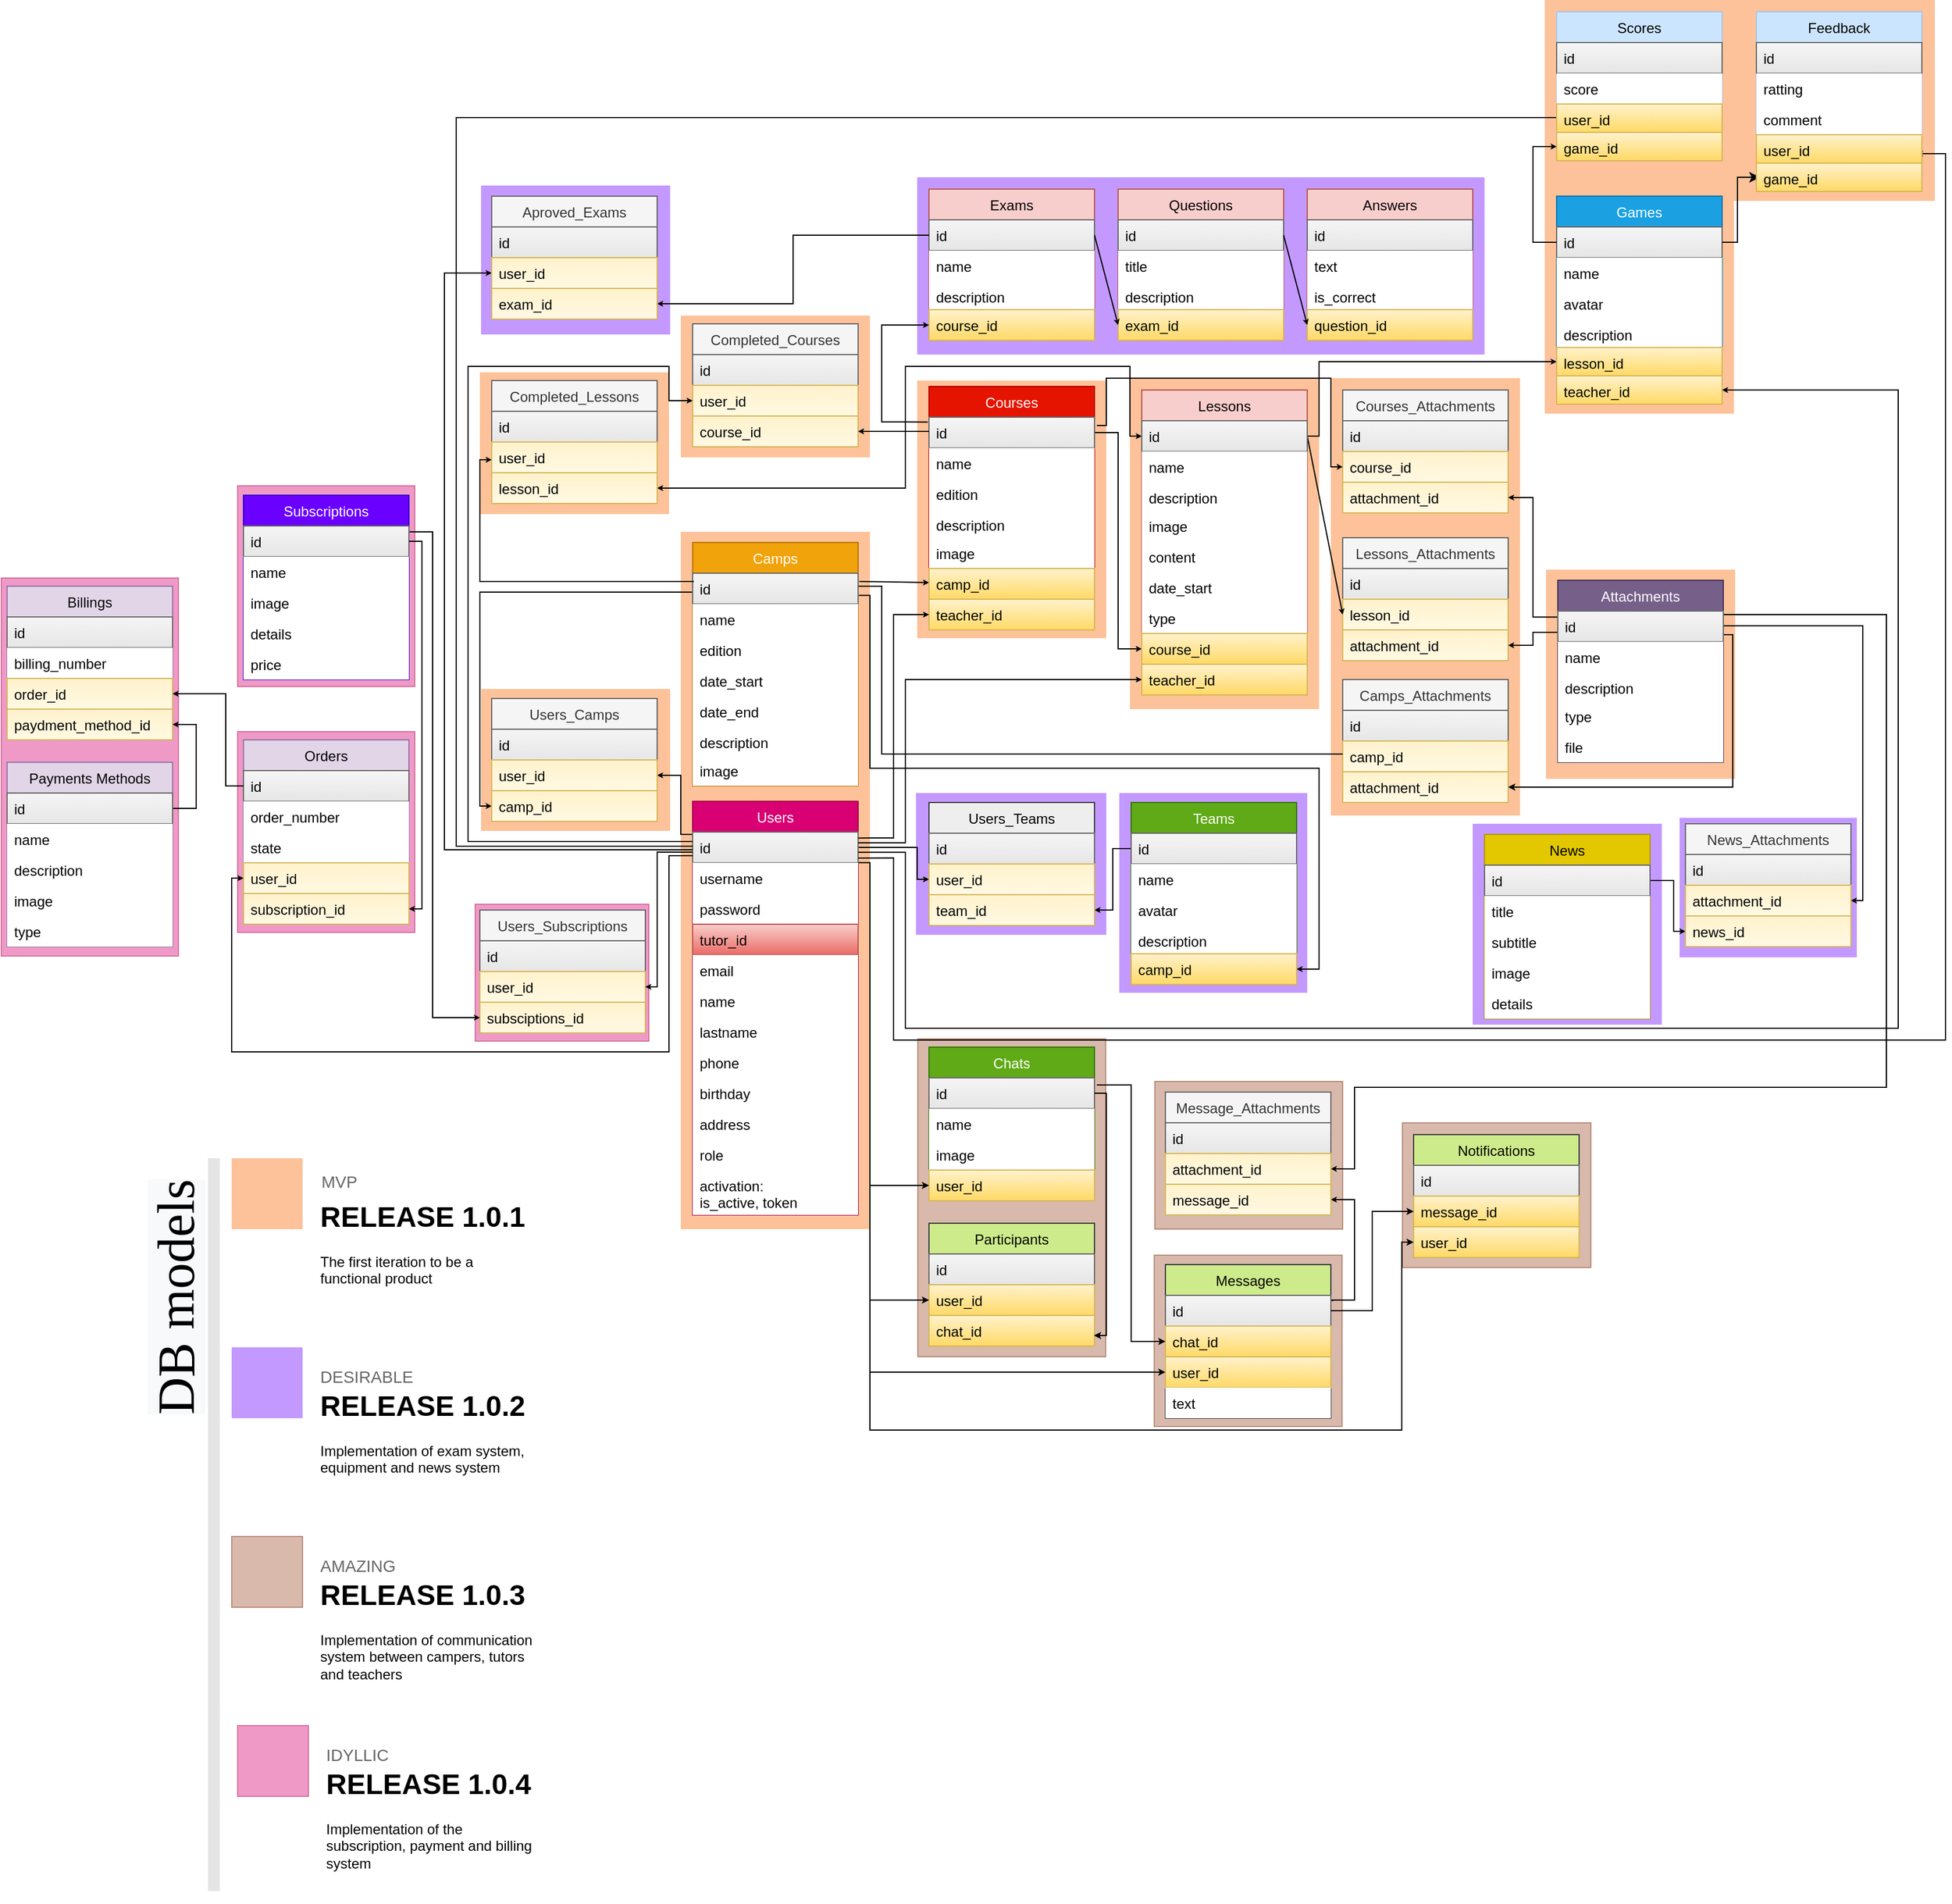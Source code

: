 <mxfile version="13.8.0" type="github">
  <diagram name="Page-1" id="a7904f86-f2b4-8e86-fa97-74104820619b">
    <mxGraphModel dx="3166" dy="2004" grid="1" gridSize="10" guides="1" tooltips="1" connect="1" arrows="1" fold="1" page="1" pageScale="1" pageWidth="1100" pageHeight="850" background="#ffffff" math="0" shadow="0">
      <root>
        <mxCell id="0" />
        <mxCell id="1" parent="0" />
        <mxCell id="IU5A_lCc43EPzs8Wn4nt-143" value="" style="rounded=0;whiteSpace=wrap;html=1;fontColor=#ffffff;fillColor=#a0522d;opacity=40;strokeColor=#6D1F00;" parent="1" vertex="1">
          <mxGeometry x="570.5" y="210" width="159.5" height="122.5" as="geometry" />
        </mxCell>
        <mxCell id="IU5A_lCc43EPzs8Wn4nt-141" value="" style="rounded=0;whiteSpace=wrap;html=1;fontColor=#ffffff;fillColor=#a0522d;opacity=40;strokeColor=#6D1F00;" parent="1" vertex="1">
          <mxGeometry x="361" y="175" width="159" height="125" as="geometry" />
        </mxCell>
        <mxCell id="IU5A_lCc43EPzs8Wn4nt-142" value="" style="rounded=0;whiteSpace=wrap;html=1;fontColor=#ffffff;fillColor=#a0522d;opacity=40;strokeColor=#6D1F00;" parent="1" vertex="1">
          <mxGeometry x="360.5" y="322" width="159" height="145" as="geometry" />
        </mxCell>
        <mxCell id="IU5A_lCc43EPzs8Wn4nt-140" value="" style="rounded=0;whiteSpace=wrap;html=1;fontColor=#ffffff;fillColor=#a0522d;opacity=40;strokeColor=#6D1F00;" parent="1" vertex="1">
          <mxGeometry x="160.5" y="139" width="159" height="269" as="geometry" />
        </mxCell>
        <mxCell id="IU5A_lCc43EPzs8Wn4nt-135" value="" style="rounded=0;whiteSpace=wrap;html=1;fontColor=#ffffff;strokeColor=#A50040;fillColor=#d80073;opacity=40;fontStyle=1" parent="1" vertex="1">
          <mxGeometry x="-214" y="25" width="147" height="116" as="geometry" />
        </mxCell>
        <mxCell id="IU5A_lCc43EPzs8Wn4nt-134" value="" style="rounded=0;whiteSpace=wrap;html=1;fontColor=#ffffff;strokeColor=#A50040;fillColor=#d80073;opacity=40;fontStyle=1" parent="1" vertex="1">
          <mxGeometry x="-415" y="-121" width="150" height="170" as="geometry" />
        </mxCell>
        <mxCell id="IU5A_lCc43EPzs8Wn4nt-133" value="" style="rounded=0;whiteSpace=wrap;html=1;fontColor=#ffffff;strokeColor=#A50040;fillColor=#d80073;opacity=40;fontStyle=1" parent="1" vertex="1">
          <mxGeometry x="-415" y="-329" width="150" height="170" as="geometry" />
        </mxCell>
        <mxCell id="IU5A_lCc43EPzs8Wn4nt-132" value="" style="rounded=0;whiteSpace=wrap;html=1;fontColor=#ffffff;strokeColor=#A50040;fillColor=#d80073;opacity=40;fontStyle=1" parent="1" vertex="1">
          <mxGeometry x="-615" y="-251" width="150" height="320" as="geometry" />
        </mxCell>
        <mxCell id="IU5A_lCc43EPzs8Wn4nt-125" value="" style="rounded=0;whiteSpace=wrap;html=1;fontColor=#ffffff;fillColor=#fa6800;strokeColor=none;opacity=40;" parent="1" vertex="1">
          <mxGeometry x="-209" y="-157" width="160" height="120" as="geometry" />
        </mxCell>
        <mxCell id="IU5A_lCc43EPzs8Wn4nt-117" value="" style="rounded=0;whiteSpace=wrap;html=1;fontColor=#ffffff;fillColor=#6a00ff;opacity=40;strokeColor=none;" parent="1" vertex="1">
          <mxGeometry x="331" y="-69" width="159" height="169" as="geometry" />
        </mxCell>
        <mxCell id="IU5A_lCc43EPzs8Wn4nt-116" value="" style="rounded=0;whiteSpace=wrap;html=1;fontColor=#ffffff;fillColor=#fa6800;strokeColor=none;opacity=40;" parent="1" vertex="1">
          <mxGeometry x="160" y="-418" width="160" height="218" as="geometry" />
        </mxCell>
        <mxCell id="IU5A_lCc43EPzs8Wn4nt-115" value="" style="rounded=0;whiteSpace=wrap;html=1;fontColor=#ffffff;fillColor=#6a00ff;opacity=40;strokeColor=none;" parent="1" vertex="1">
          <mxGeometry x="805" y="-48" width="150" height="118" as="geometry" />
        </mxCell>
        <mxCell id="IU5A_lCc43EPzs8Wn4nt-114" value="" style="rounded=0;whiteSpace=wrap;html=1;fontColor=#ffffff;fillColor=#6a00ff;opacity=40;strokeColor=none;" parent="1" vertex="1">
          <mxGeometry x="630" y="-43" width="160" height="170" as="geometry" />
        </mxCell>
        <mxCell id="IU5A_lCc43EPzs8Wn4nt-113" value="" style="rounded=0;whiteSpace=wrap;html=1;fontColor=#ffffff;fillColor=#6a00ff;opacity=40;strokeColor=none;" parent="1" vertex="1">
          <mxGeometry x="-209" y="-583" width="160" height="126" as="geometry" />
        </mxCell>
        <mxCell id="IU5A_lCc43EPzs8Wn4nt-112" value="" style="rounded=0;whiteSpace=wrap;html=1;fontColor=#ffffff;fillColor=#fa6800;strokeColor=none;opacity=40;" parent="1" vertex="1">
          <mxGeometry x="-210" y="-425" width="160" height="120" as="geometry" />
        </mxCell>
        <mxCell id="IU5A_lCc43EPzs8Wn4nt-111" value="" style="rounded=0;whiteSpace=wrap;html=1;fontColor=#ffffff;fillColor=#6a00ff;opacity=40;strokeColor=none;" parent="1" vertex="1">
          <mxGeometry x="160" y="-590" width="480" height="150" as="geometry" />
        </mxCell>
        <mxCell id="IU5A_lCc43EPzs8Wn4nt-110" value="" style="rounded=0;whiteSpace=wrap;html=1;fontColor=#ffffff;fillColor=#6a00ff;opacity=40;strokeColor=none;" parent="1" vertex="1">
          <mxGeometry x="159" y="-69" width="161" height="120" as="geometry" />
        </mxCell>
        <mxCell id="IU5A_lCc43EPzs8Wn4nt-109" value="" style="rounded=0;whiteSpace=wrap;html=1;fontColor=#ffffff;fillColor=#fa6800;strokeColor=none;opacity=40;" parent="1" vertex="1">
          <mxGeometry x="510" y="-420" width="160" height="370" as="geometry" />
        </mxCell>
        <mxCell id="IU5A_lCc43EPzs8Wn4nt-108" value="" style="rounded=0;whiteSpace=wrap;html=1;fontColor=#ffffff;fillColor=#fa6800;strokeColor=none;opacity=40;" parent="1" vertex="1">
          <mxGeometry x="692" y="-258" width="160" height="177" as="geometry" />
        </mxCell>
        <mxCell id="IU5A_lCc43EPzs8Wn4nt-105" value="" style="rounded=0;whiteSpace=wrap;html=1;fontColor=#ffffff;fillColor=#fa6800;strokeColor=none;opacity=40;fontStyle=1" parent="1" vertex="1">
          <mxGeometry x="851" y="-740" width="170" height="170" as="geometry" />
        </mxCell>
        <mxCell id="IU5A_lCc43EPzs8Wn4nt-104" value="" style="rounded=0;whiteSpace=wrap;html=1;fontColor=#ffffff;fillColor=#fa6800;strokeColor=none;opacity=40;" parent="1" vertex="1">
          <mxGeometry x="691" y="-740" width="160" height="350" as="geometry" />
        </mxCell>
        <mxCell id="IU5A_lCc43EPzs8Wn4nt-100" value="" style="rounded=0;whiteSpace=wrap;html=1;fontColor=#ffffff;fillColor=#fa6800;strokeColor=none;opacity=40;" parent="1" vertex="1">
          <mxGeometry x="-40" y="-473" width="160" height="120" as="geometry" />
        </mxCell>
        <mxCell id="IU5A_lCc43EPzs8Wn4nt-103" value="" style="rounded=0;whiteSpace=wrap;html=1;fontColor=#ffffff;fillColor=#fa6800;strokeColor=none;opacity=40;" parent="1" vertex="1">
          <mxGeometry x="340" y="-420" width="160" height="280" as="geometry" />
        </mxCell>
        <mxCell id="IU5A_lCc43EPzs8Wn4nt-99" value="" style="rounded=0;whiteSpace=wrap;html=1;fontColor=#ffffff;fillColor=#fa6800;strokeColor=none;opacity=40;" parent="1" vertex="1">
          <mxGeometry x="-40" y="-290" width="160" height="590" as="geometry" />
        </mxCell>
        <mxCell id="WBZ4sOTp23pTqwXeyS6A-78" style="edgeStyle=elbowEdgeStyle;rounded=0;orthogonalLoop=1;jettySize=auto;html=1;exitX=0;exitY=0.5;exitDx=0;exitDy=0;entryX=1;entryY=0.5;entryDx=0;entryDy=0;startArrow=none;startFill=0;endSize=2;startSize=2;" parent="1" source="WBZ4sOTp23pTqwXeyS6A-72" target="WBZ4sOTp23pTqwXeyS6A-67" edge="1">
          <mxGeometry relative="1" as="geometry" />
        </mxCell>
        <mxCell id="WBZ4sOTp23pTqwXeyS6A-79" style="edgeStyle=elbowEdgeStyle;rounded=0;orthogonalLoop=1;jettySize=auto;html=1;exitX=1;exitY=0.5;exitDx=0;exitDy=0;entryX=0;entryY=0.5;entryDx=0;entryDy=0;endArrow=classic;endFill=1;startArrow=none;startFill=0;endSize=2;startSize=3;" parent="1" source="WBZ4sOTp23pTqwXeyS6A-2" target="WBZ4sOTp23pTqwXeyS6A-66" edge="1">
          <mxGeometry relative="1" as="geometry">
            <Array as="points">
              <mxPoint x="160" y="-10" />
              <mxPoint x="150" y="-10" />
              <mxPoint x="140" y="-10" />
              <mxPoint x="150" y="-10" />
            </Array>
          </mxGeometry>
        </mxCell>
        <mxCell id="WBZ4sOTp23pTqwXeyS6A-84" style="edgeStyle=elbowEdgeStyle;rounded=0;orthogonalLoop=1;jettySize=auto;html=1;exitX=1;exitY=0.5;exitDx=0;exitDy=0;endArrow=none;endFill=0;startArrow=classic;startFill=1;endSize=2;startSize=2;" parent="1" source="WBZ4sOTp23pTqwXeyS6A-82" edge="1">
          <mxGeometry relative="1" as="geometry">
            <Array as="points">
              <mxPoint x="-40" y="-23" />
              <mxPoint x="-40" y="-50" />
            </Array>
            <mxPoint x="-30" y="-34" as="targetPoint" />
          </mxGeometry>
        </mxCell>
        <mxCell id="WBZ4sOTp23pTqwXeyS6A-85" style="edgeStyle=elbowEdgeStyle;rounded=0;orthogonalLoop=1;jettySize=auto;html=1;exitX=0;exitY=0.5;exitDx=0;exitDy=0;entryX=0;entryY=0.5;entryDx=0;entryDy=0;endArrow=none;endFill=0;startArrow=classic;startFill=1;endSize=2;startSize=2;" parent="1" source="WBZ4sOTp23pTqwXeyS6A-83" edge="1">
          <mxGeometry relative="1" as="geometry">
            <Array as="points">
              <mxPoint x="-210" y="-129" />
            </Array>
            <mxPoint x="-200" y="-44" as="sourcePoint" />
            <mxPoint x="-30" y="-239" as="targetPoint" />
          </mxGeometry>
        </mxCell>
        <mxCell id="WBZ4sOTp23pTqwXeyS6A-101" style="rounded=0;orthogonalLoop=1;jettySize=auto;html=1;startArrow=classic;startFill=1;endArrow=none;endFill=0;endSize=2;startSize=2;" parent="1" edge="1">
          <mxGeometry relative="1" as="geometry">
            <mxPoint x="170" y="-247.085" as="sourcePoint" />
            <mxPoint x="111" y="-248" as="targetPoint" />
          </mxGeometry>
        </mxCell>
        <mxCell id="WBZ4sOTp23pTqwXeyS6A-102" style="edgeStyle=elbowEdgeStyle;rounded=0;orthogonalLoop=1;jettySize=auto;html=1;exitX=0;exitY=0.5;exitDx=0;exitDy=0;startArrow=classic;startFill=1;endArrow=none;endFill=0;endSize=2;startSize=2;" parent="1" source="WBZ4sOTp23pTqwXeyS6A-97" edge="1">
          <mxGeometry relative="1" as="geometry">
            <mxPoint x="310" y="-374" as="targetPoint" />
          </mxGeometry>
        </mxCell>
        <mxCell id="WBZ4sOTp23pTqwXeyS6A-1" value="Users" style="swimlane;fontStyle=0;childLayout=stackLayout;horizontal=1;startSize=26;fillColor=#d80073;horizontalStack=0;resizeParent=1;resizeParentMax=0;resizeLast=0;collapsible=1;marginBottom=0;strokeColor=#A50040;fontColor=#ffffff;" parent="1" vertex="1">
          <mxGeometry x="-30" y="-62" width="140" height="350" as="geometry">
            <mxRectangle x="100" y="60" width="60" height="26" as="alternateBounds" />
          </mxGeometry>
        </mxCell>
        <mxCell id="WBZ4sOTp23pTqwXeyS6A-2" value="id" style="text;align=left;verticalAlign=top;spacingLeft=4;spacingRight=4;overflow=hidden;rotatable=0;points=[[0,0.5],[1,0.5]];portConstraint=eastwest;fillColor=#f5f5f5;strokeColor=#666666;gradientColor=#E6E6E6;" parent="WBZ4sOTp23pTqwXeyS6A-1" vertex="1">
          <mxGeometry y="26" width="140" height="26" as="geometry" />
        </mxCell>
        <mxCell id="WBZ4sOTp23pTqwXeyS6A-4" value="username" style="text;strokeColor=none;align=left;verticalAlign=top;spacingLeft=4;spacingRight=4;overflow=hidden;rotatable=0;points=[[0,0.5],[1,0.5]];portConstraint=eastwest;fillColor=#ffffff;" parent="WBZ4sOTp23pTqwXeyS6A-1" vertex="1">
          <mxGeometry y="52" width="140" height="26" as="geometry" />
        </mxCell>
        <mxCell id="WBZ4sOTp23pTqwXeyS6A-49" value="password" style="text;strokeColor=none;align=left;verticalAlign=top;spacingLeft=4;spacingRight=4;overflow=hidden;rotatable=0;points=[[0,0.5],[1,0.5]];portConstraint=eastwest;fillColor=#ffffff;" parent="WBZ4sOTp23pTqwXeyS6A-1" vertex="1">
          <mxGeometry y="78" width="140" height="26" as="geometry" />
        </mxCell>
        <mxCell id="WBZ4sOTp23pTqwXeyS6A-41" value="tutor_id" style="text;strokeColor=#b85450;fillColor=#f8cecc;align=left;verticalAlign=top;spacingLeft=4;spacingRight=4;overflow=hidden;rotatable=0;points=[[0,0.5],[1,0.5]];portConstraint=eastwest;gradientColor=#ea6b66;" parent="WBZ4sOTp23pTqwXeyS6A-1" vertex="1">
          <mxGeometry y="104" width="140" height="26" as="geometry" />
        </mxCell>
        <mxCell id="WBZ4sOTp23pTqwXeyS6A-3" value="email" style="text;strokeColor=none;align=left;verticalAlign=top;spacingLeft=4;spacingRight=4;overflow=hidden;rotatable=0;points=[[0,0.5],[1,0.5]];portConstraint=eastwest;fillColor=#ffffff;" parent="WBZ4sOTp23pTqwXeyS6A-1" vertex="1">
          <mxGeometry y="130" width="140" height="26" as="geometry" />
        </mxCell>
        <mxCell id="WBZ4sOTp23pTqwXeyS6A-47" value="name" style="text;strokeColor=none;align=left;verticalAlign=top;spacingLeft=4;spacingRight=4;overflow=hidden;rotatable=0;points=[[0,0.5],[1,0.5]];portConstraint=eastwest;fillColor=#ffffff;" parent="WBZ4sOTp23pTqwXeyS6A-1" vertex="1">
          <mxGeometry y="156" width="140" height="26" as="geometry" />
        </mxCell>
        <mxCell id="WBZ4sOTp23pTqwXeyS6A-40" value="lastname" style="text;strokeColor=none;align=left;verticalAlign=top;spacingLeft=4;spacingRight=4;overflow=hidden;rotatable=0;points=[[0,0.5],[1,0.5]];portConstraint=eastwest;fillColor=#ffffff;" parent="WBZ4sOTp23pTqwXeyS6A-1" vertex="1">
          <mxGeometry y="182" width="140" height="26" as="geometry" />
        </mxCell>
        <mxCell id="WBZ4sOTp23pTqwXeyS6A-48" value="phone" style="text;strokeColor=none;align=left;verticalAlign=top;spacingLeft=4;spacingRight=4;overflow=hidden;rotatable=0;points=[[0,0.5],[1,0.5]];portConstraint=eastwest;fillColor=#ffffff;" parent="WBZ4sOTp23pTqwXeyS6A-1" vertex="1">
          <mxGeometry y="208" width="140" height="26" as="geometry" />
        </mxCell>
        <mxCell id="WBZ4sOTp23pTqwXeyS6A-42" value="birthday" style="text;strokeColor=none;align=left;verticalAlign=top;spacingLeft=4;spacingRight=4;overflow=hidden;rotatable=0;points=[[0,0.5],[1,0.5]];portConstraint=eastwest;fillColor=#ffffff;" parent="WBZ4sOTp23pTqwXeyS6A-1" vertex="1">
          <mxGeometry y="234" width="140" height="26" as="geometry" />
        </mxCell>
        <mxCell id="WBZ4sOTp23pTqwXeyS6A-43" value="address" style="text;strokeColor=none;align=left;verticalAlign=top;spacingLeft=4;spacingRight=4;overflow=hidden;rotatable=0;points=[[0,0.5],[1,0.5]];portConstraint=eastwest;fillColor=#ffffff;" parent="WBZ4sOTp23pTqwXeyS6A-1" vertex="1">
          <mxGeometry y="260" width="140" height="26" as="geometry" />
        </mxCell>
        <mxCell id="WBZ4sOTp23pTqwXeyS6A-44" value="role" style="text;strokeColor=none;align=left;verticalAlign=top;spacingLeft=4;spacingRight=4;overflow=hidden;rotatable=0;points=[[0,0.5],[1,0.5]];portConstraint=eastwest;fillColor=#ffffff;" parent="WBZ4sOTp23pTqwXeyS6A-1" vertex="1">
          <mxGeometry y="286" width="140" height="26" as="geometry" />
        </mxCell>
        <mxCell id="WBZ4sOTp23pTqwXeyS6A-50" value="activation:&#xa;is_active, token" style="text;strokeColor=none;align=left;verticalAlign=top;spacingLeft=4;spacingRight=4;overflow=hidden;rotatable=0;points=[[0,0.5],[1,0.5]];portConstraint=eastwest;fillColor=#ffffff;" parent="WBZ4sOTp23pTqwXeyS6A-1" vertex="1">
          <mxGeometry y="312" width="140" height="38" as="geometry" />
        </mxCell>
        <mxCell id="WBZ4sOTp23pTqwXeyS6A-80" value="Users_Camps" style="swimlane;fontStyle=0;childLayout=stackLayout;horizontal=1;startSize=26;fillColor=#f5f5f5;horizontalStack=0;resizeParent=1;resizeParentMax=0;resizeLast=0;collapsible=1;marginBottom=0;strokeColor=#666666;fontColor=#333333;" parent="1" vertex="1">
          <mxGeometry x="-200" y="-149" width="140" height="104" as="geometry">
            <mxRectangle x="100" y="60" width="60" height="26" as="alternateBounds" />
          </mxGeometry>
        </mxCell>
        <mxCell id="WBZ4sOTp23pTqwXeyS6A-81" value="id" style="text;strokeColor=#666666;fillColor=#f5f5f5;align=left;verticalAlign=top;spacingLeft=4;spacingRight=4;overflow=hidden;rotatable=0;points=[[0,0.5],[1,0.5]];portConstraint=eastwest;gradientColor=#E6E6E6;" parent="WBZ4sOTp23pTqwXeyS6A-80" vertex="1">
          <mxGeometry y="26" width="140" height="26" as="geometry" />
        </mxCell>
        <mxCell id="WBZ4sOTp23pTqwXeyS6A-82" value="user_id" style="text;strokeColor=#d6b656;fillColor=#fff2cc;align=left;verticalAlign=top;spacingLeft=4;spacingRight=4;overflow=hidden;rotatable=0;points=[[0,0.5],[1,0.5]];portConstraint=eastwest;gradientColor=#FFF9E3;" parent="WBZ4sOTp23pTqwXeyS6A-80" vertex="1">
          <mxGeometry y="52" width="140" height="26" as="geometry" />
        </mxCell>
        <mxCell id="WBZ4sOTp23pTqwXeyS6A-83" value="camp_id" style="text;strokeColor=#d6b656;fillColor=#fff2cc;align=left;verticalAlign=top;spacingLeft=4;spacingRight=4;overflow=hidden;rotatable=0;points=[[0,0.5],[1,0.5]];portConstraint=eastwest;gradientColor=#FFF9E3;" parent="WBZ4sOTp23pTqwXeyS6A-80" vertex="1">
          <mxGeometry y="78" width="140" height="26" as="geometry" />
        </mxCell>
        <mxCell id="WBZ4sOTp23pTqwXeyS6A-86" value="Courses" style="swimlane;fontStyle=0;childLayout=stackLayout;horizontal=1;startSize=26;fillColor=#e51400;horizontalStack=0;resizeParent=1;resizeParentMax=0;resizeLast=0;collapsible=1;marginBottom=0;strokeColor=#B20000;fontColor=#ffffff;" parent="1" vertex="1">
          <mxGeometry x="170" y="-413" width="140" height="206" as="geometry">
            <mxRectangle x="100" y="60" width="60" height="26" as="alternateBounds" />
          </mxGeometry>
        </mxCell>
        <mxCell id="WBZ4sOTp23pTqwXeyS6A-87" value="id" style="text;strokeColor=#666666;fillColor=#f5f5f5;align=left;verticalAlign=top;spacingLeft=4;spacingRight=4;overflow=hidden;rotatable=0;points=[[0,0.5],[1,0.5]];portConstraint=eastwest;gradientColor=#E6E6E6;" parent="WBZ4sOTp23pTqwXeyS6A-86" vertex="1">
          <mxGeometry y="26" width="140" height="26" as="geometry" />
        </mxCell>
        <mxCell id="WBZ4sOTp23pTqwXeyS6A-88" value="name" style="text;strokeColor=none;fillColor=#ffffff;align=left;verticalAlign=top;spacingLeft=4;spacingRight=4;overflow=hidden;rotatable=0;points=[[0,0.5],[1,0.5]];portConstraint=eastwest;" parent="WBZ4sOTp23pTqwXeyS6A-86" vertex="1">
          <mxGeometry y="52" width="140" height="26" as="geometry" />
        </mxCell>
        <mxCell id="WBZ4sOTp23pTqwXeyS6A-89" value="edition" style="text;strokeColor=none;fillColor=#ffffff;align=left;verticalAlign=top;spacingLeft=4;spacingRight=4;overflow=hidden;rotatable=0;points=[[0,0.5],[1,0.5]];portConstraint=eastwest;" parent="WBZ4sOTp23pTqwXeyS6A-86" vertex="1">
          <mxGeometry y="78" width="140" height="26" as="geometry" />
        </mxCell>
        <mxCell id="WBZ4sOTp23pTqwXeyS6A-92" value="description" style="text;strokeColor=none;fillColor=#ffffff;align=left;verticalAlign=top;spacingLeft=4;spacingRight=4;overflow=hidden;rotatable=0;points=[[0,0.5],[1,0.5]];portConstraint=eastwest;" parent="WBZ4sOTp23pTqwXeyS6A-86" vertex="1">
          <mxGeometry y="104" width="140" height="24" as="geometry" />
        </mxCell>
        <mxCell id="WBZ4sOTp23pTqwXeyS6A-93" value="image" style="text;strokeColor=none;fillColor=#ffffff;align=left;verticalAlign=top;spacingLeft=4;spacingRight=4;overflow=hidden;rotatable=0;points=[[0,0.5],[1,0.5]];portConstraint=eastwest;" parent="WBZ4sOTp23pTqwXeyS6A-86" vertex="1">
          <mxGeometry y="128" width="140" height="26" as="geometry" />
        </mxCell>
        <mxCell id="WBZ4sOTp23pTqwXeyS6A-100" value="camp_id" style="text;strokeColor=#d6b656;fillColor=#fff2cc;align=left;verticalAlign=top;spacingLeft=4;spacingRight=4;overflow=hidden;rotatable=0;points=[[0,0.5],[1,0.5]];portConstraint=eastwest;gradientColor=#ffd966;" parent="WBZ4sOTp23pTqwXeyS6A-86" vertex="1">
          <mxGeometry y="154" width="140" height="26" as="geometry" />
        </mxCell>
        <mxCell id="WYEmnUTY5Pb3nIBCFr9V-95" value="teacher_id" style="text;strokeColor=#d6b656;fillColor=#fff2cc;align=left;verticalAlign=top;spacingLeft=4;spacingRight=4;overflow=hidden;rotatable=0;points=[[0,0.5],[1,0.5]];portConstraint=eastwest;gradientColor=#ffd966;" parent="WBZ4sOTp23pTqwXeyS6A-86" vertex="1">
          <mxGeometry y="180" width="140" height="26" as="geometry" />
        </mxCell>
        <mxCell id="WBZ4sOTp23pTqwXeyS6A-115" value="Exams" style="swimlane;fontStyle=0;childLayout=stackLayout;horizontal=1;startSize=26;fillColor=#f8cecc;horizontalStack=0;resizeParent=1;resizeParentMax=0;resizeLast=0;collapsible=1;marginBottom=0;strokeColor=#b85450;" parent="1" vertex="1">
          <mxGeometry x="170" y="-580" width="140" height="128" as="geometry">
            <mxRectangle x="100" y="60" width="60" height="26" as="alternateBounds" />
          </mxGeometry>
        </mxCell>
        <mxCell id="WBZ4sOTp23pTqwXeyS6A-116" value="id" style="text;strokeColor=#666666;fillColor=#f5f5f5;align=left;verticalAlign=top;spacingLeft=4;spacingRight=4;overflow=hidden;rotatable=0;points=[[0,0.5],[1,0.5]];portConstraint=eastwest;gradientColor=#E6E6E6;" parent="WBZ4sOTp23pTqwXeyS6A-115" vertex="1">
          <mxGeometry y="26" width="140" height="26" as="geometry" />
        </mxCell>
        <mxCell id="WBZ4sOTp23pTqwXeyS6A-117" value="name" style="text;strokeColor=none;fillColor=#ffffff;align=left;verticalAlign=top;spacingLeft=4;spacingRight=4;overflow=hidden;rotatable=0;points=[[0,0.5],[1,0.5]];portConstraint=eastwest;" parent="WBZ4sOTp23pTqwXeyS6A-115" vertex="1">
          <mxGeometry y="52" width="140" height="26" as="geometry" />
        </mxCell>
        <mxCell id="WBZ4sOTp23pTqwXeyS6A-118" value="description" style="text;strokeColor=none;fillColor=#ffffff;align=left;verticalAlign=top;spacingLeft=4;spacingRight=4;overflow=hidden;rotatable=0;points=[[0,0.5],[1,0.5]];portConstraint=eastwest;" parent="WBZ4sOTp23pTqwXeyS6A-115" vertex="1">
          <mxGeometry y="78" width="140" height="24" as="geometry" />
        </mxCell>
        <mxCell id="WBZ4sOTp23pTqwXeyS6A-119" value="course_id" style="text;strokeColor=#d6b656;fillColor=#fff2cc;align=left;verticalAlign=top;spacingLeft=4;spacingRight=4;overflow=hidden;rotatable=0;points=[[0,0.5],[1,0.5]];portConstraint=eastwest;gradientColor=#ffd966;" parent="WBZ4sOTp23pTqwXeyS6A-115" vertex="1">
          <mxGeometry y="102" width="140" height="26" as="geometry" />
        </mxCell>
        <mxCell id="WBZ4sOTp23pTqwXeyS6A-123" style="edgeStyle=none;rounded=0;orthogonalLoop=1;jettySize=auto;html=1;exitX=0;exitY=0.5;exitDx=0;exitDy=0;startArrow=classic;startFill=1;endArrow=none;endFill=0;entryX=-0.008;entryY=0.159;entryDx=0;entryDy=0;entryPerimeter=0;endSize=2;startSize=2;" parent="1" source="WBZ4sOTp23pTqwXeyS6A-119" target="WBZ4sOTp23pTqwXeyS6A-87" edge="1">
          <mxGeometry relative="1" as="geometry">
            <Array as="points">
              <mxPoint x="130" y="-465" />
              <mxPoint x="130" y="-420" />
              <mxPoint x="130" y="-383" />
            </Array>
            <mxPoint x="167" y="-383" as="targetPoint" />
          </mxGeometry>
        </mxCell>
        <mxCell id="WBZ4sOTp23pTqwXeyS6A-124" value="Questions" style="swimlane;fontStyle=0;childLayout=stackLayout;horizontal=1;startSize=26;fillColor=#f8cecc;horizontalStack=0;resizeParent=1;resizeParentMax=0;resizeLast=0;collapsible=1;marginBottom=0;strokeColor=#b85450;" parent="1" vertex="1">
          <mxGeometry x="330" y="-580" width="140" height="128" as="geometry">
            <mxRectangle x="100" y="60" width="60" height="26" as="alternateBounds" />
          </mxGeometry>
        </mxCell>
        <mxCell id="WBZ4sOTp23pTqwXeyS6A-125" value="id" style="text;strokeColor=#666666;fillColor=#f5f5f5;align=left;verticalAlign=top;spacingLeft=4;spacingRight=4;overflow=hidden;rotatable=0;points=[[0,0.5],[1,0.5]];portConstraint=eastwest;gradientColor=#E6E6E6;" parent="WBZ4sOTp23pTqwXeyS6A-124" vertex="1">
          <mxGeometry y="26" width="140" height="26" as="geometry" />
        </mxCell>
        <mxCell id="WBZ4sOTp23pTqwXeyS6A-126" value="title" style="text;strokeColor=none;fillColor=#ffffff;align=left;verticalAlign=top;spacingLeft=4;spacingRight=4;overflow=hidden;rotatable=0;points=[[0,0.5],[1,0.5]];portConstraint=eastwest;" parent="WBZ4sOTp23pTqwXeyS6A-124" vertex="1">
          <mxGeometry y="52" width="140" height="26" as="geometry" />
        </mxCell>
        <mxCell id="WBZ4sOTp23pTqwXeyS6A-127" value="description" style="text;strokeColor=none;fillColor=#ffffff;align=left;verticalAlign=top;spacingLeft=4;spacingRight=4;overflow=hidden;rotatable=0;points=[[0,0.5],[1,0.5]];portConstraint=eastwest;" parent="WBZ4sOTp23pTqwXeyS6A-124" vertex="1">
          <mxGeometry y="78" width="140" height="24" as="geometry" />
        </mxCell>
        <mxCell id="WBZ4sOTp23pTqwXeyS6A-128" value="exam_id" style="text;strokeColor=#d6b656;fillColor=#fff2cc;align=left;verticalAlign=top;spacingLeft=4;spacingRight=4;overflow=hidden;rotatable=0;points=[[0,0.5],[1,0.5]];portConstraint=eastwest;gradientColor=#ffd966;" parent="WBZ4sOTp23pTqwXeyS6A-124" vertex="1">
          <mxGeometry y="102" width="140" height="26" as="geometry" />
        </mxCell>
        <mxCell id="WBZ4sOTp23pTqwXeyS6A-131" value="Answers" style="swimlane;fontStyle=0;childLayout=stackLayout;horizontal=1;startSize=26;fillColor=#f8cecc;horizontalStack=0;resizeParent=1;resizeParentMax=0;resizeLast=0;collapsible=1;marginBottom=0;strokeColor=#b85450;" parent="1" vertex="1">
          <mxGeometry x="490" y="-580" width="140" height="128" as="geometry">
            <mxRectangle x="100" y="60" width="60" height="26" as="alternateBounds" />
          </mxGeometry>
        </mxCell>
        <mxCell id="WBZ4sOTp23pTqwXeyS6A-132" value="id" style="text;strokeColor=#666666;fillColor=#f5f5f5;align=left;verticalAlign=top;spacingLeft=4;spacingRight=4;overflow=hidden;rotatable=0;points=[[0,0.5],[1,0.5]];portConstraint=eastwest;gradientColor=#E6E6E6;" parent="WBZ4sOTp23pTqwXeyS6A-131" vertex="1">
          <mxGeometry y="26" width="140" height="26" as="geometry" />
        </mxCell>
        <mxCell id="WBZ4sOTp23pTqwXeyS6A-133" value="text" style="text;strokeColor=none;fillColor=#ffffff;align=left;verticalAlign=top;spacingLeft=4;spacingRight=4;overflow=hidden;rotatable=0;points=[[0,0.5],[1,0.5]];portConstraint=eastwest;" parent="WBZ4sOTp23pTqwXeyS6A-131" vertex="1">
          <mxGeometry y="52" width="140" height="26" as="geometry" />
        </mxCell>
        <mxCell id="WBZ4sOTp23pTqwXeyS6A-135" value="is_correct" style="text;strokeColor=none;fillColor=#ffffff;align=left;verticalAlign=top;spacingLeft=4;spacingRight=4;overflow=hidden;rotatable=0;points=[[0,0.5],[1,0.5]];portConstraint=eastwest;" parent="WBZ4sOTp23pTqwXeyS6A-131" vertex="1">
          <mxGeometry y="78" width="140" height="24" as="geometry" />
        </mxCell>
        <mxCell id="WBZ4sOTp23pTqwXeyS6A-136" value="question_id" style="text;strokeColor=#d6b656;fillColor=#fff2cc;align=left;verticalAlign=top;spacingLeft=4;spacingRight=4;overflow=hidden;rotatable=0;points=[[0,0.5],[1,0.5]];portConstraint=eastwest;gradientColor=#ffd966;" parent="WBZ4sOTp23pTqwXeyS6A-131" vertex="1">
          <mxGeometry y="102" width="140" height="26" as="geometry" />
        </mxCell>
        <mxCell id="ck8U2gpx1ueE78EYPkBc-3" style="rounded=0;orthogonalLoop=1;jettySize=auto;html=1;exitX=0;exitY=0.5;exitDx=0;exitDy=0;entryX=1;entryY=0.5;entryDx=0;entryDy=0;startArrow=classic;startFill=1;endArrow=none;endFill=0;endSize=2;startSize=2;" parent="1" source="WBZ4sOTp23pTqwXeyS6A-136" target="WBZ4sOTp23pTqwXeyS6A-125" edge="1">
          <mxGeometry relative="1" as="geometry" />
        </mxCell>
        <mxCell id="IU5A_lCc43EPzs8Wn4nt-80" style="edgeStyle=orthogonalEdgeStyle;rounded=0;orthogonalLoop=1;jettySize=auto;html=1;exitX=1;exitY=0.25;exitDx=0;exitDy=0;entryX=1;entryY=0.5;entryDx=0;entryDy=0;startArrow=none;startFill=0;endArrow=classic;endFill=1;fontColor=#000000;endSize=2;startSize=2;" parent="1" source="WBZ4sOTp23pTqwXeyS6A-104" target="IU5A_lCc43EPzs8Wn4nt-79" edge="1">
          <mxGeometry relative="1" as="geometry">
            <Array as="points">
              <mxPoint x="960" y="-210" />
              <mxPoint x="960" y="22" />
            </Array>
          </mxGeometry>
        </mxCell>
        <mxCell id="WYEmnUTY5Pb3nIBCFr9V-5" value="Courses_Attachments" style="swimlane;fontStyle=0;childLayout=stackLayout;horizontal=1;startSize=26;fillColor=#f5f5f5;horizontalStack=0;resizeParent=1;resizeParentMax=0;resizeLast=0;collapsible=1;marginBottom=0;strokeColor=#666666;fontColor=#333333;" parent="1" vertex="1">
          <mxGeometry x="520" y="-410" width="140" height="104" as="geometry">
            <mxRectangle x="100" y="60" width="60" height="26" as="alternateBounds" />
          </mxGeometry>
        </mxCell>
        <mxCell id="WYEmnUTY5Pb3nIBCFr9V-6" value="id" style="text;strokeColor=#666666;fillColor=#f5f5f5;align=left;verticalAlign=top;spacingLeft=4;spacingRight=4;overflow=hidden;rotatable=0;points=[[0,0.5],[1,0.5]];portConstraint=eastwest;gradientColor=#E6E6E6;" parent="WYEmnUTY5Pb3nIBCFr9V-5" vertex="1">
          <mxGeometry y="26" width="140" height="26" as="geometry" />
        </mxCell>
        <mxCell id="WYEmnUTY5Pb3nIBCFr9V-8" value="course_id" style="text;strokeColor=#d6b656;fillColor=#fff2cc;align=left;verticalAlign=top;spacingLeft=4;spacingRight=4;overflow=hidden;rotatable=0;points=[[0,0.5],[1,0.5]];portConstraint=eastwest;gradientColor=#FFF9E3;" parent="WYEmnUTY5Pb3nIBCFr9V-5" vertex="1">
          <mxGeometry y="52" width="140" height="26" as="geometry" />
        </mxCell>
        <mxCell id="WYEmnUTY5Pb3nIBCFr9V-7" value="attachment_id" style="text;strokeColor=#d6b656;fillColor=#fff2cc;align=left;verticalAlign=top;spacingLeft=4;spacingRight=4;overflow=hidden;rotatable=0;points=[[0,0.5],[1,0.5]];portConstraint=eastwest;gradientColor=#FFF9E3;" parent="WYEmnUTY5Pb3nIBCFr9V-5" vertex="1">
          <mxGeometry y="78" width="140" height="26" as="geometry" />
        </mxCell>
        <mxCell id="WYEmnUTY5Pb3nIBCFr9V-13" style="edgeStyle=orthogonalEdgeStyle;rounded=0;orthogonalLoop=1;jettySize=auto;html=1;entryX=0;entryY=0.5;entryDx=0;entryDy=0;startArrow=none;startFill=0;endSize=2;startSize=2;" parent="1" target="WYEmnUTY5Pb3nIBCFr9V-8" edge="1">
          <mxGeometry relative="1" as="geometry">
            <mxPoint x="312" y="-380" as="sourcePoint" />
            <Array as="points">
              <mxPoint x="320" y="-380" />
              <mxPoint x="320" y="-420" />
              <mxPoint x="510" y="-420" />
              <mxPoint x="510" y="-345" />
            </Array>
          </mxGeometry>
        </mxCell>
        <mxCell id="WYEmnUTY5Pb3nIBCFr9V-14" style="edgeStyle=orthogonalEdgeStyle;rounded=0;orthogonalLoop=1;jettySize=auto;html=1;exitX=1;exitY=0.5;exitDx=0;exitDy=0;startArrow=classic;startFill=1;endArrow=none;endFill=0;endSize=2;startSize=2;entryX=0.001;entryY=0.195;entryDx=0;entryDy=0;entryPerimeter=0;" parent="1" source="WYEmnUTY5Pb3nIBCFr9V-7" target="WBZ4sOTp23pTqwXeyS6A-105" edge="1">
          <mxGeometry relative="1" as="geometry">
            <mxPoint x="699" y="-218" as="targetPoint" />
            <Array as="points">
              <mxPoint x="681" y="-319" />
              <mxPoint x="681" y="-218" />
            </Array>
          </mxGeometry>
        </mxCell>
        <mxCell id="WYEmnUTY5Pb3nIBCFr9V-15" value="Lessons_Attachments" style="swimlane;fontStyle=0;childLayout=stackLayout;horizontal=1;startSize=26;fillColor=#f5f5f5;horizontalStack=0;resizeParent=1;resizeParentMax=0;resizeLast=0;collapsible=1;marginBottom=0;strokeColor=#666666;fontColor=#333333;" parent="1" vertex="1">
          <mxGeometry x="520" y="-285" width="140" height="104" as="geometry">
            <mxRectangle x="100" y="60" width="60" height="26" as="alternateBounds" />
          </mxGeometry>
        </mxCell>
        <mxCell id="WYEmnUTY5Pb3nIBCFr9V-16" value="id" style="text;strokeColor=#666666;fillColor=#f5f5f5;align=left;verticalAlign=top;spacingLeft=4;spacingRight=4;overflow=hidden;rotatable=0;points=[[0,0.5],[1,0.5]];portConstraint=eastwest;gradientColor=#E6E6E6;" parent="WYEmnUTY5Pb3nIBCFr9V-15" vertex="1">
          <mxGeometry y="26" width="140" height="26" as="geometry" />
        </mxCell>
        <mxCell id="WYEmnUTY5Pb3nIBCFr9V-17" value="lesson_id" style="text;strokeColor=#d6b656;fillColor=#fff2cc;align=left;verticalAlign=top;spacingLeft=4;spacingRight=4;overflow=hidden;rotatable=0;points=[[0,0.5],[1,0.5]];portConstraint=eastwest;gradientColor=#FFF9E3;" parent="WYEmnUTY5Pb3nIBCFr9V-15" vertex="1">
          <mxGeometry y="52" width="140" height="26" as="geometry" />
        </mxCell>
        <mxCell id="WYEmnUTY5Pb3nIBCFr9V-18" value="attachment_id" style="text;strokeColor=#d6b656;fillColor=#fff2cc;align=left;verticalAlign=top;spacingLeft=4;spacingRight=4;overflow=hidden;rotatable=0;points=[[0,0.5],[1,0.5]];portConstraint=eastwest;gradientColor=#FFF9E3;" parent="WYEmnUTY5Pb3nIBCFr9V-15" vertex="1">
          <mxGeometry y="78" width="140" height="26" as="geometry" />
        </mxCell>
        <mxCell id="WYEmnUTY5Pb3nIBCFr9V-19" value="Camps_Attachments" style="swimlane;fontStyle=0;childLayout=stackLayout;horizontal=1;startSize=26;fillColor=#f5f5f5;horizontalStack=0;resizeParent=1;resizeParentMax=0;resizeLast=0;collapsible=1;marginBottom=0;strokeColor=#666666;fontColor=#333333;" parent="1" vertex="1">
          <mxGeometry x="520" y="-165" width="140" height="104" as="geometry">
            <mxRectangle x="100" y="60" width="60" height="26" as="alternateBounds" />
          </mxGeometry>
        </mxCell>
        <mxCell id="WYEmnUTY5Pb3nIBCFr9V-20" value="id" style="text;strokeColor=#666666;fillColor=#f5f5f5;align=left;verticalAlign=top;spacingLeft=4;spacingRight=4;overflow=hidden;rotatable=0;points=[[0,0.5],[1,0.5]];portConstraint=eastwest;gradientColor=#E6E6E6;" parent="WYEmnUTY5Pb3nIBCFr9V-19" vertex="1">
          <mxGeometry y="26" width="140" height="26" as="geometry" />
        </mxCell>
        <mxCell id="WYEmnUTY5Pb3nIBCFr9V-21" value="camp_id" style="text;strokeColor=#d6b656;fillColor=#fff2cc;align=left;verticalAlign=top;spacingLeft=4;spacingRight=4;overflow=hidden;rotatable=0;points=[[0,0.5],[1,0.5]];portConstraint=eastwest;gradientColor=#FFF9E3;" parent="WYEmnUTY5Pb3nIBCFr9V-19" vertex="1">
          <mxGeometry y="52" width="140" height="26" as="geometry" />
        </mxCell>
        <mxCell id="WYEmnUTY5Pb3nIBCFr9V-22" value="attachment_id" style="text;strokeColor=#d6b656;fillColor=#fff2cc;align=left;verticalAlign=top;spacingLeft=4;spacingRight=4;overflow=hidden;rotatable=0;points=[[0,0.5],[1,0.5]];portConstraint=eastwest;gradientColor=#FFF9E3;" parent="WYEmnUTY5Pb3nIBCFr9V-19" vertex="1">
          <mxGeometry y="78" width="140" height="26" as="geometry" />
        </mxCell>
        <mxCell id="WYEmnUTY5Pb3nIBCFr9V-23" style="rounded=0;orthogonalLoop=1;jettySize=auto;html=1;exitX=1;exitY=0.5;exitDx=0;exitDy=0;entryX=0;entryY=0.5;entryDx=0;entryDy=0;startArrow=none;startFill=0;endArrow=classic;endFill=1;endSize=2;startSize=2;" parent="1" source="WBZ4sOTp23pTqwXeyS6A-95" target="WYEmnUTY5Pb3nIBCFr9V-17" edge="1">
          <mxGeometry relative="1" as="geometry" />
        </mxCell>
        <mxCell id="WYEmnUTY5Pb3nIBCFr9V-24" style="edgeStyle=orthogonalEdgeStyle;rounded=0;orthogonalLoop=1;jettySize=auto;html=1;exitX=1;exitY=0.5;exitDx=0;exitDy=0;entryX=0.009;entryY=0.68;entryDx=0;entryDy=0;entryPerimeter=0;startArrow=classic;startFill=1;endArrow=none;endFill=0;endSize=2;startSize=2;" parent="1" source="WYEmnUTY5Pb3nIBCFr9V-18" target="WBZ4sOTp23pTqwXeyS6A-105" edge="1">
          <mxGeometry relative="1" as="geometry">
            <mxPoint x="740" y="-209" as="targetPoint" />
            <Array as="points">
              <mxPoint x="681" y="-194" />
              <mxPoint x="681" y="-205" />
              <mxPoint x="703" y="-205" />
            </Array>
          </mxGeometry>
        </mxCell>
        <mxCell id="WYEmnUTY5Pb3nIBCFr9V-29" style="edgeStyle=orthogonalEdgeStyle;rounded=0;orthogonalLoop=1;jettySize=auto;html=1;exitX=1;exitY=0.5;exitDx=0;exitDy=0;entryX=0;entryY=0.5;entryDx=0;entryDy=0;startArrow=none;startFill=0;endArrow=none;endFill=0;" parent="1" edge="1">
          <mxGeometry relative="1" as="geometry">
            <mxPoint x="110" y="-244" as="sourcePoint" />
            <mxPoint x="520" y="-102" as="targetPoint" />
            <Array as="points">
              <mxPoint x="130" y="-244" />
              <mxPoint x="130" y="-102" />
            </Array>
          </mxGeometry>
        </mxCell>
        <mxCell id="WBZ4sOTp23pTqwXeyS6A-51" value="Camps" style="swimlane;fontStyle=0;childLayout=stackLayout;horizontal=1;startSize=26;fillColor=#f0a30a;horizontalStack=0;resizeParent=1;resizeParentMax=0;resizeLast=0;collapsible=1;marginBottom=0;strokeColor=#BD7000;fontColor=#ffffff;" parent="1" vertex="1">
          <mxGeometry x="-30" y="-281" width="140" height="206" as="geometry">
            <mxRectangle x="100" y="60" width="60" height="26" as="alternateBounds" />
          </mxGeometry>
        </mxCell>
        <mxCell id="WBZ4sOTp23pTqwXeyS6A-52" value="id" style="text;strokeColor=#666666;fillColor=#f5f5f5;align=left;verticalAlign=top;spacingLeft=4;spacingRight=4;overflow=hidden;rotatable=0;points=[[0,0.5],[1,0.5]];portConstraint=eastwest;gradientColor=#E6E6E6;" parent="WBZ4sOTp23pTqwXeyS6A-51" vertex="1">
          <mxGeometry y="26" width="140" height="26" as="geometry" />
        </mxCell>
        <mxCell id="WBZ4sOTp23pTqwXeyS6A-59" value="name" style="text;strokeColor=none;fillColor=#ffffff;align=left;verticalAlign=top;spacingLeft=4;spacingRight=4;overflow=hidden;rotatable=0;points=[[0,0.5],[1,0.5]];portConstraint=eastwest;" parent="WBZ4sOTp23pTqwXeyS6A-51" vertex="1">
          <mxGeometry y="52" width="140" height="26" as="geometry" />
        </mxCell>
        <mxCell id="WBZ4sOTp23pTqwXeyS6A-53" value="edition" style="text;strokeColor=none;fillColor=#ffffff;align=left;verticalAlign=top;spacingLeft=4;spacingRight=4;overflow=hidden;rotatable=0;points=[[0,0.5],[1,0.5]];portConstraint=eastwest;" parent="WBZ4sOTp23pTqwXeyS6A-51" vertex="1">
          <mxGeometry y="78" width="140" height="26" as="geometry" />
        </mxCell>
        <mxCell id="WBZ4sOTp23pTqwXeyS6A-60" value="date_start" style="text;strokeColor=none;fillColor=#ffffff;align=left;verticalAlign=top;spacingLeft=4;spacingRight=4;overflow=hidden;rotatable=0;points=[[0,0.5],[1,0.5]];portConstraint=eastwest;" parent="WBZ4sOTp23pTqwXeyS6A-51" vertex="1">
          <mxGeometry y="104" width="140" height="26" as="geometry" />
        </mxCell>
        <mxCell id="WBZ4sOTp23pTqwXeyS6A-61" value="date_end" style="text;strokeColor=none;fillColor=#ffffff;align=left;verticalAlign=top;spacingLeft=4;spacingRight=4;overflow=hidden;rotatable=0;points=[[0,0.5],[1,0.5]];portConstraint=eastwest;" parent="WBZ4sOTp23pTqwXeyS6A-51" vertex="1">
          <mxGeometry y="130" width="140" height="26" as="geometry" />
        </mxCell>
        <mxCell id="WBZ4sOTp23pTqwXeyS6A-63" value="description" style="text;strokeColor=none;fillColor=#ffffff;align=left;verticalAlign=top;spacingLeft=4;spacingRight=4;overflow=hidden;rotatable=0;points=[[0,0.5],[1,0.5]];portConstraint=eastwest;" parent="WBZ4sOTp23pTqwXeyS6A-51" vertex="1">
          <mxGeometry y="156" width="140" height="24" as="geometry" />
        </mxCell>
        <mxCell id="WYEmnUTY5Pb3nIBCFr9V-30" value="image" style="text;strokeColor=none;fillColor=#ffffff;align=left;verticalAlign=top;spacingLeft=4;spacingRight=4;overflow=hidden;rotatable=0;points=[[0,0.5],[1,0.5]];portConstraint=eastwest;" parent="WBZ4sOTp23pTqwXeyS6A-51" vertex="1">
          <mxGeometry y="180" width="140" height="26" as="geometry" />
        </mxCell>
        <mxCell id="WYEmnUTY5Pb3nIBCFr9V-31" style="edgeStyle=orthogonalEdgeStyle;rounded=0;orthogonalLoop=1;jettySize=auto;html=1;exitX=1;exitY=0.5;exitDx=0;exitDy=0;startArrow=classic;startFill=1;startSize=3;endSize=3;endArrow=none;endFill=0;" parent="1" source="WYEmnUTY5Pb3nIBCFr9V-22" edge="1">
          <mxGeometry relative="1" as="geometry">
            <Array as="points">
              <mxPoint x="850" y="-74" />
              <mxPoint x="850" y="-203" />
              <mxPoint x="841" y="-203" />
            </Array>
            <mxPoint x="840" y="-203" as="targetPoint" />
          </mxGeometry>
        </mxCell>
        <mxCell id="WYEmnUTY5Pb3nIBCFr9V-40" style="edgeStyle=orthogonalEdgeStyle;rounded=0;orthogonalLoop=1;jettySize=auto;html=1;exitX=0;exitY=0.5;exitDx=0;exitDy=0;entryX=0.007;entryY=0.192;entryDx=0;entryDy=0;entryPerimeter=0;startArrow=classic;startFill=1;endArrow=none;endFill=0;endSize=2;startSize=2;" parent="1" edge="1">
          <mxGeometry relative="1" as="geometry">
            <mxPoint x="-200" y="-351" as="sourcePoint" />
            <mxPoint x="-29.02" y="-248.008" as="targetPoint" />
            <Array as="points">
              <mxPoint x="-210" y="-351" />
              <mxPoint x="-210" y="-248" />
            </Array>
          </mxGeometry>
        </mxCell>
        <mxCell id="WYEmnUTY5Pb3nIBCFr9V-41" style="edgeStyle=orthogonalEdgeStyle;rounded=0;orthogonalLoop=1;jettySize=auto;html=1;exitX=1;exitY=0.5;exitDx=0;exitDy=0;entryX=0;entryY=0.5;entryDx=0;entryDy=0;startArrow=classic;startFill=1;endSize=2;startSize=2;" parent="1" source="WYEmnUTY5Pb3nIBCFr9V-35" target="WBZ4sOTp23pTqwXeyS6A-95" edge="1">
          <mxGeometry relative="1" as="geometry">
            <mxPoint x="340" y="-310" as="targetPoint" />
            <Array as="points">
              <mxPoint x="150" y="-327" />
              <mxPoint x="150" y="-430" />
              <mxPoint x="340" y="-430" />
              <mxPoint x="340" y="-371" />
            </Array>
          </mxGeometry>
        </mxCell>
        <mxCell id="WYEmnUTY5Pb3nIBCFr9V-48" style="edgeStyle=orthogonalEdgeStyle;rounded=0;orthogonalLoop=1;jettySize=auto;html=1;exitX=1;exitY=0.5;exitDx=0;exitDy=0;entryX=0;entryY=0.5;entryDx=0;entryDy=0;startArrow=classic;startFill=1;endArrow=none;endFill=0;endSize=2;startSize=2;" parent="1" source="WYEmnUTY5Pb3nIBCFr9V-45" target="WBZ4sOTp23pTqwXeyS6A-116" edge="1">
          <mxGeometry relative="1" as="geometry" />
        </mxCell>
        <mxCell id="WYEmnUTY5Pb3nIBCFr9V-49" style="edgeStyle=orthogonalEdgeStyle;rounded=0;orthogonalLoop=1;jettySize=auto;html=1;exitX=0;exitY=0.5;exitDx=0;exitDy=0;startArrow=classic;startFill=1;endArrow=none;endFill=0;endSize=2;startSize=2;" parent="1" source="WYEmnUTY5Pb3nIBCFr9V-44" edge="1">
          <mxGeometry relative="1" as="geometry">
            <mxPoint x="-30" y="-21" as="targetPoint" />
            <Array as="points">
              <mxPoint x="-240" y="-509" />
              <mxPoint x="-240" y="-21" />
              <mxPoint x="-30" y="-21" />
            </Array>
          </mxGeometry>
        </mxCell>
        <mxCell id="WYEmnUTY5Pb3nIBCFr9V-42" value="Aproved_Exams" style="swimlane;fontStyle=0;childLayout=stackLayout;horizontal=1;startSize=26;fillColor=#f5f5f5;horizontalStack=0;resizeParent=1;resizeParentMax=0;resizeLast=0;collapsible=1;marginBottom=0;strokeColor=#666666;fontColor=#333333;" parent="1" vertex="1">
          <mxGeometry x="-200" y="-574" width="140" height="104" as="geometry">
            <mxRectangle x="100" y="60" width="60" height="26" as="alternateBounds" />
          </mxGeometry>
        </mxCell>
        <mxCell id="WYEmnUTY5Pb3nIBCFr9V-43" value="id" style="text;strokeColor=#666666;fillColor=#f5f5f5;align=left;verticalAlign=top;spacingLeft=4;spacingRight=4;overflow=hidden;rotatable=0;points=[[0,0.5],[1,0.5]];portConstraint=eastwest;gradientColor=#E6E6E6;" parent="WYEmnUTY5Pb3nIBCFr9V-42" vertex="1">
          <mxGeometry y="26" width="140" height="26" as="geometry" />
        </mxCell>
        <mxCell id="WYEmnUTY5Pb3nIBCFr9V-44" value="user_id" style="text;strokeColor=#d6b656;fillColor=#fff2cc;align=left;verticalAlign=top;spacingLeft=4;spacingRight=4;overflow=hidden;rotatable=0;points=[[0,0.5],[1,0.5]];portConstraint=eastwest;gradientColor=#FFF9E3;" parent="WYEmnUTY5Pb3nIBCFr9V-42" vertex="1">
          <mxGeometry y="52" width="140" height="26" as="geometry" />
        </mxCell>
        <mxCell id="WYEmnUTY5Pb3nIBCFr9V-45" value="exam_id" style="text;strokeColor=#d6b656;fillColor=#fff2cc;align=left;verticalAlign=top;spacingLeft=4;spacingRight=4;overflow=hidden;rotatable=0;points=[[0,0.5],[1,0.5]];portConstraint=eastwest;gradientColor=#FFF9E3;" parent="WYEmnUTY5Pb3nIBCFr9V-42" vertex="1">
          <mxGeometry y="78" width="140" height="26" as="geometry" />
        </mxCell>
        <mxCell id="WYEmnUTY5Pb3nIBCFr9V-32" value="Completed_Lessons" style="swimlane;fontStyle=0;childLayout=stackLayout;horizontal=1;startSize=26;fillColor=#f5f5f5;horizontalStack=0;resizeParent=1;resizeParentMax=0;resizeLast=0;collapsible=1;marginBottom=0;strokeColor=#666666;fontColor=#333333;" parent="1" vertex="1">
          <mxGeometry x="-200" y="-418" width="140" height="104" as="geometry">
            <mxRectangle x="-200" y="-418" width="60" height="26" as="alternateBounds" />
          </mxGeometry>
        </mxCell>
        <mxCell id="WYEmnUTY5Pb3nIBCFr9V-33" value="id" style="text;strokeColor=#666666;fillColor=#f5f5f5;align=left;verticalAlign=top;spacingLeft=4;spacingRight=4;overflow=hidden;rotatable=0;points=[[0,0.5],[1,0.5]];portConstraint=eastwest;gradientColor=#E6E6E6;" parent="WYEmnUTY5Pb3nIBCFr9V-32" vertex="1">
          <mxGeometry y="26" width="140" height="26" as="geometry" />
        </mxCell>
        <mxCell id="WYEmnUTY5Pb3nIBCFr9V-34" value="user_id" style="text;strokeColor=#d6b656;fillColor=#fff2cc;align=left;verticalAlign=top;spacingLeft=4;spacingRight=4;overflow=hidden;rotatable=0;points=[[0,0.5],[1,0.5]];portConstraint=eastwest;gradientColor=#FFF9E3;" parent="WYEmnUTY5Pb3nIBCFr9V-32" vertex="1">
          <mxGeometry y="52" width="140" height="26" as="geometry" />
        </mxCell>
        <mxCell id="WYEmnUTY5Pb3nIBCFr9V-35" value="lesson_id" style="text;strokeColor=#d6b656;fillColor=#fff2cc;align=left;verticalAlign=top;spacingLeft=4;spacingRight=4;overflow=hidden;rotatable=0;points=[[0,0.5],[1,0.5]];portConstraint=eastwest;gradientColor=#FFF9E3;" parent="WYEmnUTY5Pb3nIBCFr9V-32" vertex="1">
          <mxGeometry y="78" width="140" height="26" as="geometry" />
        </mxCell>
        <mxCell id="WYEmnUTY5Pb3nIBCFr9V-61" style="edgeStyle=orthogonalEdgeStyle;rounded=0;orthogonalLoop=1;jettySize=auto;html=1;exitX=0;exitY=0.5;exitDx=0;exitDy=0;entryX=1;entryY=0.5;entryDx=0;entryDy=0;startArrow=classic;startFill=1;endArrow=none;endFill=0;endSize=2;startSize=2;" parent="1" source="WYEmnUTY5Pb3nIBCFr9V-60" target="WBZ4sOTp23pTqwXeyS6A-95" edge="1">
          <mxGeometry relative="1" as="geometry">
            <mxPoint x="510" y="-434" as="targetPoint" />
            <Array as="points">
              <mxPoint x="500" y="-434" />
              <mxPoint x="500" y="-371" />
            </Array>
          </mxGeometry>
        </mxCell>
        <mxCell id="WYEmnUTY5Pb3nIBCFr9V-56" value="Completed_Courses" style="swimlane;fontStyle=0;childLayout=stackLayout;horizontal=1;startSize=26;fillColor=#f5f5f5;horizontalStack=0;resizeParent=1;resizeParentMax=0;resizeLast=0;collapsible=1;marginBottom=0;strokeColor=#666666;fontColor=#333333;" parent="1" vertex="1">
          <mxGeometry x="-30" y="-466" width="140" height="104" as="geometry">
            <mxRectangle x="100" y="60" width="60" height="26" as="alternateBounds" />
          </mxGeometry>
        </mxCell>
        <mxCell id="WYEmnUTY5Pb3nIBCFr9V-57" value="id" style="text;strokeColor=#666666;fillColor=#f5f5f5;align=left;verticalAlign=top;spacingLeft=4;spacingRight=4;overflow=hidden;rotatable=0;points=[[0,0.5],[1,0.5]];portConstraint=eastwest;gradientColor=#E6E6E6;" parent="WYEmnUTY5Pb3nIBCFr9V-56" vertex="1">
          <mxGeometry y="26" width="140" height="26" as="geometry" />
        </mxCell>
        <mxCell id="WYEmnUTY5Pb3nIBCFr9V-58" value="user_id" style="text;strokeColor=#d6b656;fillColor=#fff2cc;align=left;verticalAlign=top;spacingLeft=4;spacingRight=4;overflow=hidden;rotatable=0;points=[[0,0.5],[1,0.5]];portConstraint=eastwest;gradientColor=#FFF9E3;" parent="WYEmnUTY5Pb3nIBCFr9V-56" vertex="1">
          <mxGeometry y="52" width="140" height="26" as="geometry" />
        </mxCell>
        <mxCell id="WYEmnUTY5Pb3nIBCFr9V-59" value="course_id" style="text;strokeColor=#d6b656;fillColor=#fff2cc;align=left;verticalAlign=top;spacingLeft=4;spacingRight=4;overflow=hidden;rotatable=0;points=[[0,0.5],[1,0.5]];portConstraint=eastwest;gradientColor=#FFF9E3;" parent="WYEmnUTY5Pb3nIBCFr9V-56" vertex="1">
          <mxGeometry y="78" width="140" height="26" as="geometry" />
        </mxCell>
        <mxCell id="WYEmnUTY5Pb3nIBCFr9V-62" style="edgeStyle=orthogonalEdgeStyle;rounded=0;orthogonalLoop=1;jettySize=auto;html=1;exitX=0;exitY=0.5;exitDx=0;exitDy=0;startArrow=classic;startFill=1;endArrow=none;endFill=0;endSize=2;startSize=2;" parent="1" source="WYEmnUTY5Pb3nIBCFr9V-58" edge="1">
          <mxGeometry relative="1" as="geometry">
            <mxPoint x="-30" y="-28" as="targetPoint" />
            <Array as="points">
              <mxPoint x="-50" y="-401" />
              <mxPoint x="-50" y="-430" />
              <mxPoint x="-220" y="-430" />
              <mxPoint x="-220" y="-28" />
              <mxPoint x="-30" y="-28" />
            </Array>
          </mxGeometry>
        </mxCell>
        <mxCell id="WYEmnUTY5Pb3nIBCFr9V-64" style="edgeStyle=orthogonalEdgeStyle;rounded=0;orthogonalLoop=1;jettySize=auto;html=1;exitX=1;exitY=0.5;exitDx=0;exitDy=0;endArrow=none;endFill=0;startArrow=classic;startFill=1;entryX=1.005;entryY=0.723;entryDx=0;entryDy=0;entryPerimeter=0;endSize=2;startSize=2;" parent="1" source="WBZ4sOTp23pTqwXeyS6A-74" target="WBZ4sOTp23pTqwXeyS6A-52" edge="1">
          <mxGeometry relative="1" as="geometry">
            <mxPoint x="120" y="-230" as="targetPoint" />
            <Array as="points">
              <mxPoint x="500" y="80" />
              <mxPoint x="500" y="-90" />
              <mxPoint x="120" y="-90" />
              <mxPoint x="120" y="-236" />
            </Array>
          </mxGeometry>
        </mxCell>
        <mxCell id="WYEmnUTY5Pb3nIBCFr9V-65" style="edgeStyle=orthogonalEdgeStyle;rounded=0;orthogonalLoop=1;jettySize=auto;html=1;entryX=1;entryY=0.5;entryDx=0;entryDy=0;startArrow=none;startFill=0;endArrow=classic;endFill=1;endSize=2;startSize=2;" parent="1" target="WYEmnUTY5Pb3nIBCFr9V-59" edge="1">
          <mxGeometry relative="1" as="geometry">
            <Array as="points">
              <mxPoint x="170" y="-375" />
              <mxPoint x="170" y="-375" />
            </Array>
            <mxPoint x="170" y="-375" as="sourcePoint" />
          </mxGeometry>
        </mxCell>
        <mxCell id="WYEmnUTY5Pb3nIBCFr9V-50" value="Games" style="swimlane;fontStyle=0;childLayout=stackLayout;horizontal=1;startSize=26;fillColor=#1ba1e2;horizontalStack=0;resizeParent=1;resizeParentMax=0;resizeLast=0;collapsible=1;marginBottom=0;strokeColor=#006EAF;fontColor=#ffffff;" parent="1" vertex="1">
          <mxGeometry x="701" y="-574" width="140" height="176" as="geometry">
            <mxRectangle x="100" y="60" width="60" height="26" as="alternateBounds" />
          </mxGeometry>
        </mxCell>
        <mxCell id="WYEmnUTY5Pb3nIBCFr9V-51" value="id" style="text;strokeColor=#666666;fillColor=#f5f5f5;align=left;verticalAlign=top;spacingLeft=4;spacingRight=4;overflow=hidden;rotatable=0;points=[[0,0.5],[1,0.5]];portConstraint=eastwest;gradientColor=#E6E6E6;" parent="WYEmnUTY5Pb3nIBCFr9V-50" vertex="1">
          <mxGeometry y="26" width="140" height="26" as="geometry" />
        </mxCell>
        <mxCell id="WYEmnUTY5Pb3nIBCFr9V-52" value="name" style="text;strokeColor=none;fillColor=#ffffff;align=left;verticalAlign=top;spacingLeft=4;spacingRight=4;overflow=hidden;rotatable=0;points=[[0,0.5],[1,0.5]];portConstraint=eastwest;" parent="WYEmnUTY5Pb3nIBCFr9V-50" vertex="1">
          <mxGeometry y="52" width="140" height="26" as="geometry" />
        </mxCell>
        <mxCell id="WYEmnUTY5Pb3nIBCFr9V-54" value="avatar" style="text;strokeColor=none;fillColor=#ffffff;align=left;verticalAlign=top;spacingLeft=4;spacingRight=4;overflow=hidden;rotatable=0;points=[[0,0.5],[1,0.5]];portConstraint=eastwest;" parent="WYEmnUTY5Pb3nIBCFr9V-50" vertex="1">
          <mxGeometry y="78" width="140" height="26" as="geometry" />
        </mxCell>
        <mxCell id="WYEmnUTY5Pb3nIBCFr9V-55" value="description" style="text;strokeColor=none;fillColor=#ffffff;align=left;verticalAlign=top;spacingLeft=4;spacingRight=4;overflow=hidden;rotatable=0;points=[[0,0.5],[1,0.5]];portConstraint=eastwest;" parent="WYEmnUTY5Pb3nIBCFr9V-50" vertex="1">
          <mxGeometry y="104" width="140" height="24" as="geometry" />
        </mxCell>
        <mxCell id="WYEmnUTY5Pb3nIBCFr9V-60" value="lesson_id" style="text;strokeColor=#d6b656;fillColor=#fff2cc;align=left;verticalAlign=top;spacingLeft=4;spacingRight=4;overflow=hidden;rotatable=0;points=[[0,0.5],[1,0.5]];portConstraint=eastwest;gradientColor=#ffd966;" parent="WYEmnUTY5Pb3nIBCFr9V-50" vertex="1">
          <mxGeometry y="128" width="140" height="24" as="geometry" />
        </mxCell>
        <mxCell id="WYEmnUTY5Pb3nIBCFr9V-101" value="teacher_id" style="text;strokeColor=#d6b656;fillColor=#fff2cc;align=left;verticalAlign=top;spacingLeft=4;spacingRight=4;overflow=hidden;rotatable=0;points=[[0,0.5],[1,0.5]];portConstraint=eastwest;gradientColor=#ffd966;" parent="WYEmnUTY5Pb3nIBCFr9V-50" vertex="1">
          <mxGeometry y="152" width="140" height="24" as="geometry" />
        </mxCell>
        <mxCell id="WYEmnUTY5Pb3nIBCFr9V-73" value="" style="edgeStyle=orthogonalEdgeStyle;rounded=0;orthogonalLoop=1;jettySize=auto;html=1;exitX=0;exitY=0.75;exitDx=0;exitDy=0;startArrow=classic;startFill=1;endArrow=none;endFill=0;endSize=2;startSize=2;" parent="1" edge="1">
          <mxGeometry relative="1" as="geometry">
            <mxPoint x="-30" y="-24" as="targetPoint" />
            <mxPoint x="710.5" y="-640.5" as="sourcePoint" />
            <Array as="points">
              <mxPoint x="-230" y="-640" />
              <mxPoint x="-230" y="-24" />
              <mxPoint x="-30" y="-24" />
            </Array>
          </mxGeometry>
        </mxCell>
        <mxCell id="WYEmnUTY5Pb3nIBCFr9V-67" value="Scores" style="swimlane;fontStyle=0;childLayout=stackLayout;horizontal=1;startSize=26;fillColor=#cce5ff;horizontalStack=0;resizeParent=1;resizeParentMax=0;resizeLast=0;collapsible=1;marginBottom=0;strokeColor=#A9C4EB;" parent="1" vertex="1">
          <mxGeometry x="701" y="-730" width="140" height="126" as="geometry">
            <mxRectangle x="100" y="60" width="60" height="26" as="alternateBounds" />
          </mxGeometry>
        </mxCell>
        <mxCell id="WYEmnUTY5Pb3nIBCFr9V-68" value="id" style="text;strokeColor=#666666;fillColor=#f5f5f5;align=left;verticalAlign=top;spacingLeft=4;spacingRight=4;overflow=hidden;rotatable=0;points=[[0,0.5],[1,0.5]];portConstraint=eastwest;gradientColor=#E6E6E6;" parent="WYEmnUTY5Pb3nIBCFr9V-67" vertex="1">
          <mxGeometry y="26" width="140" height="26" as="geometry" />
        </mxCell>
        <mxCell id="WYEmnUTY5Pb3nIBCFr9V-70" value="score" style="text;strokeColor=none;fillColor=#ffffff;align=left;verticalAlign=top;spacingLeft=4;spacingRight=4;overflow=hidden;rotatable=0;points=[[0,0.5],[1,0.5]];portConstraint=eastwest;" parent="WYEmnUTY5Pb3nIBCFr9V-67" vertex="1">
          <mxGeometry y="52" width="140" height="26" as="geometry" />
        </mxCell>
        <mxCell id="WYEmnUTY5Pb3nIBCFr9V-71" value="user_id" style="text;strokeColor=#d6b656;fillColor=#fff2cc;align=left;verticalAlign=top;spacingLeft=4;spacingRight=4;overflow=hidden;rotatable=0;points=[[0,0.5],[1,0.5]];portConstraint=eastwest;gradientColor=#ffd966;" parent="WYEmnUTY5Pb3nIBCFr9V-67" vertex="1">
          <mxGeometry y="78" width="140" height="24" as="geometry" />
        </mxCell>
        <mxCell id="WYEmnUTY5Pb3nIBCFr9V-72" value="game_id" style="text;strokeColor=#d6b656;fillColor=#fff2cc;align=left;verticalAlign=top;spacingLeft=4;spacingRight=4;overflow=hidden;rotatable=0;points=[[0,0.5],[1,0.5]];portConstraint=eastwest;gradientColor=#ffd966;" parent="WYEmnUTY5Pb3nIBCFr9V-67" vertex="1">
          <mxGeometry y="102" width="140" height="24" as="geometry" />
        </mxCell>
        <mxCell id="WYEmnUTY5Pb3nIBCFr9V-74" style="edgeStyle=orthogonalEdgeStyle;rounded=0;orthogonalLoop=1;jettySize=auto;html=1;exitX=0;exitY=0.5;exitDx=0;exitDy=0;entryX=0;entryY=0.5;entryDx=0;entryDy=0;startArrow=classic;startFill=1;endArrow=none;endFill=0;endSize=2;startSize=2;" parent="1" source="WYEmnUTY5Pb3nIBCFr9V-72" target="WYEmnUTY5Pb3nIBCFr9V-51" edge="1">
          <mxGeometry relative="1" as="geometry" />
        </mxCell>
        <mxCell id="WYEmnUTY5Pb3nIBCFr9V-87" style="edgeStyle=orthogonalEdgeStyle;rounded=0;orthogonalLoop=1;jettySize=auto;html=1;exitX=0;exitY=0.5;exitDx=0;exitDy=0;entryX=1;entryY=0.5;entryDx=0;entryDy=0;startArrow=classic;startFill=1;endArrow=none;endFill=0;" parent="1" edge="1">
          <mxGeometry relative="1" as="geometry">
            <mxPoint x="873.0" y="-590" as="sourcePoint" />
            <mxPoint x="841" y="-535" as="targetPoint" />
            <Array as="points">
              <mxPoint x="854" y="-590" />
              <mxPoint x="854" y="-535" />
            </Array>
          </mxGeometry>
        </mxCell>
        <mxCell id="WYEmnUTY5Pb3nIBCFr9V-88" style="edgeStyle=orthogonalEdgeStyle;rounded=0;orthogonalLoop=1;jettySize=auto;html=1;startArrow=classic;startFill=1;endArrow=none;endFill=0;entryX=1.001;entryY=0.844;entryDx=0;entryDy=0;entryPerimeter=0;endSize=3;startSize=2;" parent="1" target="WBZ4sOTp23pTqwXeyS6A-2" edge="1">
          <mxGeometry relative="1" as="geometry">
            <mxPoint x="110" y="-16" as="targetPoint" />
            <mxPoint x="1006" y="-610" as="sourcePoint" />
            <Array as="points">
              <mxPoint x="1030" y="-610" />
              <mxPoint x="1030" y="140" />
              <mxPoint x="140" y="140" />
              <mxPoint x="140" y="-14" />
            </Array>
          </mxGeometry>
        </mxCell>
        <mxCell id="WBZ4sOTp23pTqwXeyS6A-71" value="Teams" style="swimlane;fontStyle=0;childLayout=stackLayout;horizontal=1;startSize=26;fillColor=#60a917;horizontalStack=0;resizeParent=1;resizeParentMax=0;resizeLast=0;collapsible=1;marginBottom=0;strokeColor=#2D7600;fontColor=#ffffff;" parent="1" vertex="1">
          <mxGeometry x="341" y="-61" width="140" height="154" as="geometry">
            <mxRectangle x="100" y="60" width="60" height="26" as="alternateBounds" />
          </mxGeometry>
        </mxCell>
        <mxCell id="WBZ4sOTp23pTqwXeyS6A-72" value="id" style="text;strokeColor=#666666;fillColor=#f5f5f5;align=left;verticalAlign=top;spacingLeft=4;spacingRight=4;overflow=hidden;rotatable=0;points=[[0,0.5],[1,0.5]];portConstraint=eastwest;gradientColor=#E6E6E6;" parent="WBZ4sOTp23pTqwXeyS6A-71" vertex="1">
          <mxGeometry y="26" width="140" height="26" as="geometry" />
        </mxCell>
        <mxCell id="WBZ4sOTp23pTqwXeyS6A-73" value="name" style="text;strokeColor=none;fillColor=#ffffff;align=left;verticalAlign=top;spacingLeft=4;spacingRight=4;overflow=hidden;rotatable=0;points=[[0,0.5],[1,0.5]];portConstraint=eastwest;" parent="WBZ4sOTp23pTqwXeyS6A-71" vertex="1">
          <mxGeometry y="52" width="140" height="26" as="geometry" />
        </mxCell>
        <mxCell id="WBZ4sOTp23pTqwXeyS6A-75" value="avatar" style="text;strokeColor=none;fillColor=#ffffff;align=left;verticalAlign=top;spacingLeft=4;spacingRight=4;overflow=hidden;rotatable=0;points=[[0,0.5],[1,0.5]];portConstraint=eastwest;" parent="WBZ4sOTp23pTqwXeyS6A-71" vertex="1">
          <mxGeometry y="78" width="140" height="26" as="geometry" />
        </mxCell>
        <mxCell id="WBZ4sOTp23pTqwXeyS6A-77" value="description" style="text;strokeColor=none;fillColor=#ffffff;align=left;verticalAlign=top;spacingLeft=4;spacingRight=4;overflow=hidden;rotatable=0;points=[[0,0.5],[1,0.5]];portConstraint=eastwest;" parent="WBZ4sOTp23pTqwXeyS6A-71" vertex="1">
          <mxGeometry y="104" width="140" height="24" as="geometry" />
        </mxCell>
        <mxCell id="WBZ4sOTp23pTqwXeyS6A-74" value="camp_id" style="text;strokeColor=#d6b656;fillColor=#fff2cc;align=left;verticalAlign=top;spacingLeft=4;spacingRight=4;overflow=hidden;rotatable=0;points=[[0,0.5],[1,0.5]];portConstraint=eastwest;gradientColor=#ffd966;" parent="WBZ4sOTp23pTqwXeyS6A-71" vertex="1">
          <mxGeometry y="128" width="140" height="26" as="geometry" />
        </mxCell>
        <mxCell id="WBZ4sOTp23pTqwXeyS6A-64" value="Users_Teams" style="swimlane;fontStyle=0;childLayout=stackLayout;horizontal=1;startSize=26;fillColor=#eeeeee;horizontalStack=0;resizeParent=1;resizeParentMax=0;resizeLast=0;collapsible=1;marginBottom=0;strokeColor=#36393d;" parent="1" vertex="1">
          <mxGeometry x="170" y="-61" width="140" height="104" as="geometry">
            <mxRectangle x="100" y="60" width="60" height="26" as="alternateBounds" />
          </mxGeometry>
        </mxCell>
        <mxCell id="WBZ4sOTp23pTqwXeyS6A-65" value="id" style="text;strokeColor=#666666;fillColor=#f5f5f5;align=left;verticalAlign=top;spacingLeft=4;spacingRight=4;overflow=hidden;rotatable=0;points=[[0,0.5],[1,0.5]];portConstraint=eastwest;gradientColor=#E6E6E6;" parent="WBZ4sOTp23pTqwXeyS6A-64" vertex="1">
          <mxGeometry y="26" width="140" height="26" as="geometry" />
        </mxCell>
        <mxCell id="WBZ4sOTp23pTqwXeyS6A-66" value="user_id" style="text;strokeColor=#d6b656;fillColor=#fff2cc;align=left;verticalAlign=top;spacingLeft=4;spacingRight=4;overflow=hidden;rotatable=0;points=[[0,0.5],[1,0.5]];portConstraint=eastwest;gradientColor=#FFF9E3;" parent="WBZ4sOTp23pTqwXeyS6A-64" vertex="1">
          <mxGeometry y="52" width="140" height="26" as="geometry" />
        </mxCell>
        <mxCell id="WBZ4sOTp23pTqwXeyS6A-67" value="team_id" style="text;strokeColor=#d6b656;fillColor=#fff2cc;align=left;verticalAlign=top;spacingLeft=4;spacingRight=4;overflow=hidden;rotatable=0;points=[[0,0.5],[1,0.5]];portConstraint=eastwest;gradientColor=#FFF9E3;" parent="WBZ4sOTp23pTqwXeyS6A-64" vertex="1">
          <mxGeometry y="78" width="140" height="26" as="geometry" />
        </mxCell>
        <mxCell id="WYEmnUTY5Pb3nIBCFr9V-81" value="Feedback" style="swimlane;fontStyle=0;childLayout=stackLayout;horizontal=1;startSize=26;fillColor=#cce5ff;horizontalStack=0;resizeParent=1;resizeParentMax=0;resizeLast=0;collapsible=1;marginBottom=0;strokeColor=#A9C4EB;" parent="1" vertex="1">
          <mxGeometry x="870" y="-730" width="140" height="152" as="geometry">
            <mxRectangle x="100" y="60" width="60" height="26" as="alternateBounds" />
          </mxGeometry>
        </mxCell>
        <mxCell id="WYEmnUTY5Pb3nIBCFr9V-82" value="id" style="text;strokeColor=#666666;fillColor=#f5f5f5;align=left;verticalAlign=top;spacingLeft=4;spacingRight=4;overflow=hidden;rotatable=0;points=[[0,0.5],[1,0.5]];portConstraint=eastwest;gradientColor=#E6E6E6;" parent="WYEmnUTY5Pb3nIBCFr9V-81" vertex="1">
          <mxGeometry y="26" width="140" height="26" as="geometry" />
        </mxCell>
        <mxCell id="WYEmnUTY5Pb3nIBCFr9V-83" value="ratting" style="text;strokeColor=none;fillColor=#ffffff;align=left;verticalAlign=top;spacingLeft=4;spacingRight=4;overflow=hidden;rotatable=0;points=[[0,0.5],[1,0.5]];portConstraint=eastwest;" parent="WYEmnUTY5Pb3nIBCFr9V-81" vertex="1">
          <mxGeometry y="52" width="140" height="26" as="geometry" />
        </mxCell>
        <mxCell id="WYEmnUTY5Pb3nIBCFr9V-86" value="comment" style="text;strokeColor=none;fillColor=#ffffff;align=left;verticalAlign=top;spacingLeft=4;spacingRight=4;overflow=hidden;rotatable=0;points=[[0,0.5],[1,0.5]];portConstraint=eastwest;" parent="WYEmnUTY5Pb3nIBCFr9V-81" vertex="1">
          <mxGeometry y="78" width="140" height="26" as="geometry" />
        </mxCell>
        <mxCell id="WYEmnUTY5Pb3nIBCFr9V-84" value="user_id" style="text;strokeColor=#d6b656;fillColor=#fff2cc;align=left;verticalAlign=top;spacingLeft=4;spacingRight=4;overflow=hidden;rotatable=0;points=[[0,0.5],[1,0.5]];portConstraint=eastwest;gradientColor=#ffd966;" parent="WYEmnUTY5Pb3nIBCFr9V-81" vertex="1">
          <mxGeometry y="104" width="140" height="24" as="geometry" />
        </mxCell>
        <mxCell id="WYEmnUTY5Pb3nIBCFr9V-85" value="game_id" style="text;strokeColor=#d6b656;fillColor=#fff2cc;align=left;verticalAlign=top;spacingLeft=4;spacingRight=4;overflow=hidden;rotatable=0;points=[[0,0.5],[1,0.5]];portConstraint=eastwest;gradientColor=#ffd966;" parent="WYEmnUTY5Pb3nIBCFr9V-81" vertex="1">
          <mxGeometry y="128" width="140" height="24" as="geometry" />
        </mxCell>
        <mxCell id="WYEmnUTY5Pb3nIBCFr9V-96" style="edgeStyle=orthogonalEdgeStyle;rounded=0;orthogonalLoop=1;jettySize=auto;html=1;exitX=0;exitY=0.5;exitDx=0;exitDy=0;startArrow=classic;startFill=1;endArrow=none;endFill=0;entryX=1;entryY=0.196;entryDx=0;entryDy=0;entryPerimeter=0;endSize=3;startSize=2;" parent="1" source="WYEmnUTY5Pb3nIBCFr9V-95" target="WBZ4sOTp23pTqwXeyS6A-2" edge="1">
          <mxGeometry relative="1" as="geometry">
            <mxPoint x="114" y="-40" as="targetPoint" />
            <Array as="points">
              <mxPoint x="140" y="-220" />
              <mxPoint x="140" y="-31" />
              <mxPoint x="120" y="-31" />
            </Array>
          </mxGeometry>
        </mxCell>
        <mxCell id="WBZ4sOTp23pTqwXeyS6A-94" value="Lessons" style="swimlane;fontStyle=0;childLayout=stackLayout;horizontal=1;startSize=26;fillColor=#f8cecc;horizontalStack=0;resizeParent=1;resizeParentMax=0;resizeLast=0;collapsible=1;marginBottom=0;strokeColor=#b85450;" parent="1" vertex="1">
          <mxGeometry x="350" y="-410" width="140" height="258" as="geometry">
            <mxRectangle x="100" y="60" width="60" height="26" as="alternateBounds" />
          </mxGeometry>
        </mxCell>
        <mxCell id="WBZ4sOTp23pTqwXeyS6A-95" value="id" style="text;strokeColor=#666666;fillColor=#f5f5f5;align=left;verticalAlign=top;spacingLeft=4;spacingRight=4;overflow=hidden;rotatable=0;points=[[0,0.5],[1,0.5]];portConstraint=eastwest;gradientColor=#E6E6E6;" parent="WBZ4sOTp23pTqwXeyS6A-94" vertex="1">
          <mxGeometry y="26" width="140" height="26" as="geometry" />
        </mxCell>
        <mxCell id="WBZ4sOTp23pTqwXeyS6A-96" value="name" style="text;strokeColor=none;fillColor=#ffffff;align=left;verticalAlign=top;spacingLeft=4;spacingRight=4;overflow=hidden;rotatable=0;points=[[0,0.5],[1,0.5]];portConstraint=eastwest;" parent="WBZ4sOTp23pTqwXeyS6A-94" vertex="1">
          <mxGeometry y="52" width="140" height="26" as="geometry" />
        </mxCell>
        <mxCell id="WBZ4sOTp23pTqwXeyS6A-98" value="description" style="text;strokeColor=none;fillColor=#ffffff;align=left;verticalAlign=top;spacingLeft=4;spacingRight=4;overflow=hidden;rotatable=0;points=[[0,0.5],[1,0.5]];portConstraint=eastwest;" parent="WBZ4sOTp23pTqwXeyS6A-94" vertex="1">
          <mxGeometry y="78" width="140" height="24" as="geometry" />
        </mxCell>
        <mxCell id="WBZ4sOTp23pTqwXeyS6A-99" value="image" style="text;strokeColor=none;fillColor=#ffffff;align=left;verticalAlign=top;spacingLeft=4;spacingRight=4;overflow=hidden;rotatable=0;points=[[0,0.5],[1,0.5]];portConstraint=eastwest;" parent="WBZ4sOTp23pTqwXeyS6A-94" vertex="1">
          <mxGeometry y="102" width="140" height="26" as="geometry" />
        </mxCell>
        <mxCell id="WBZ4sOTp23pTqwXeyS6A-103" value="content" style="text;strokeColor=none;fillColor=#ffffff;align=left;verticalAlign=top;spacingLeft=4;spacingRight=4;overflow=hidden;rotatable=0;points=[[0,0.5],[1,0.5]];portConstraint=eastwest;" parent="WBZ4sOTp23pTqwXeyS6A-94" vertex="1">
          <mxGeometry y="128" width="140" height="26" as="geometry" />
        </mxCell>
        <mxCell id="WYEmnUTY5Pb3nIBCFr9V-91" value="date_start" style="text;strokeColor=none;fillColor=#ffffff;align=left;verticalAlign=top;spacingLeft=4;spacingRight=4;overflow=hidden;rotatable=0;points=[[0,0.5],[1,0.5]];portConstraint=eastwest;" parent="WBZ4sOTp23pTqwXeyS6A-94" vertex="1">
          <mxGeometry y="154" width="140" height="26" as="geometry" />
        </mxCell>
        <mxCell id="WYEmnUTY5Pb3nIBCFr9V-93" value="type" style="text;strokeColor=none;fillColor=#ffffff;align=left;verticalAlign=top;spacingLeft=4;spacingRight=4;overflow=hidden;rotatable=0;points=[[0,0.5],[1,0.5]];portConstraint=eastwest;" parent="WBZ4sOTp23pTqwXeyS6A-94" vertex="1">
          <mxGeometry y="180" width="140" height="26" as="geometry" />
        </mxCell>
        <mxCell id="WBZ4sOTp23pTqwXeyS6A-97" value="course_id" style="text;strokeColor=#d6b656;fillColor=#fff2cc;align=left;verticalAlign=top;spacingLeft=4;spacingRight=4;overflow=hidden;rotatable=0;points=[[0,0.5],[1,0.5]];portConstraint=eastwest;gradientColor=#ffd966;" parent="WBZ4sOTp23pTqwXeyS6A-94" vertex="1">
          <mxGeometry y="206" width="140" height="26" as="geometry" />
        </mxCell>
        <mxCell id="WYEmnUTY5Pb3nIBCFr9V-99" value="teacher_id" style="text;strokeColor=#d6b656;fillColor=#fff2cc;align=left;verticalAlign=top;spacingLeft=4;spacingRight=4;overflow=hidden;rotatable=0;points=[[0,0.5],[1,0.5]];portConstraint=eastwest;gradientColor=#ffd966;" parent="WBZ4sOTp23pTqwXeyS6A-94" vertex="1">
          <mxGeometry y="232" width="140" height="26" as="geometry" />
        </mxCell>
        <mxCell id="WYEmnUTY5Pb3nIBCFr9V-100" style="edgeStyle=orthogonalEdgeStyle;rounded=0;orthogonalLoop=1;jettySize=auto;html=1;exitX=0;exitY=0.5;exitDx=0;exitDy=0;entryX=1.001;entryY=0.35;entryDx=0;entryDy=0;entryPerimeter=0;startArrow=classic;startFill=1;endArrow=none;endFill=0;startSize=2;endSize=3;" parent="1" source="WYEmnUTY5Pb3nIBCFr9V-99" target="WBZ4sOTp23pTqwXeyS6A-2" edge="1">
          <mxGeometry relative="1" as="geometry">
            <Array as="points">
              <mxPoint x="150" y="-139" />
              <mxPoint x="150" y="-27" />
              <mxPoint x="120" y="-27" />
            </Array>
          </mxGeometry>
        </mxCell>
        <mxCell id="WYEmnUTY5Pb3nIBCFr9V-102" value="" style="edgeStyle=orthogonalEdgeStyle;rounded=0;orthogonalLoop=1;jettySize=auto;html=1;exitX=1;exitY=0.5;exitDx=0;exitDy=0;startArrow=classic;startFill=1;endArrow=none;endFill=0;entryX=1;entryY=0.659;entryDx=0;entryDy=0;entryPerimeter=0;startSize=2;endSize=3;" parent="1" source="WYEmnUTY5Pb3nIBCFr9V-101" target="WBZ4sOTp23pTqwXeyS6A-2" edge="1">
          <mxGeometry relative="1" as="geometry">
            <mxPoint x="110" y="-23" as="targetPoint" />
            <Array as="points">
              <mxPoint x="990" y="-410" />
              <mxPoint x="990" y="130" />
              <mxPoint x="150" y="130" />
              <mxPoint x="150" y="-19" />
            </Array>
          </mxGeometry>
        </mxCell>
        <mxCell id="WYEmnUTY5Pb3nIBCFr9V-103" value="Chats" style="swimlane;fontStyle=0;childLayout=stackLayout;horizontal=1;startSize=26;fillColor=#60a917;horizontalStack=0;resizeParent=1;resizeParentMax=0;resizeLast=0;collapsible=1;marginBottom=0;strokeColor=#2D7600;fontColor=#ffffff;" parent="1" vertex="1">
          <mxGeometry x="170" y="146" width="140" height="130" as="geometry">
            <mxRectangle x="100" y="60" width="60" height="26" as="alternateBounds" />
          </mxGeometry>
        </mxCell>
        <mxCell id="WYEmnUTY5Pb3nIBCFr9V-104" value="id" style="text;strokeColor=#666666;fillColor=#f5f5f5;align=left;verticalAlign=top;spacingLeft=4;spacingRight=4;overflow=hidden;rotatable=0;points=[[0,0.5],[1,0.5]];portConstraint=eastwest;gradientColor=#E6E6E6;" parent="WYEmnUTY5Pb3nIBCFr9V-103" vertex="1">
          <mxGeometry y="26" width="140" height="26" as="geometry" />
        </mxCell>
        <mxCell id="WYEmnUTY5Pb3nIBCFr9V-105" value="name" style="text;strokeColor=none;fillColor=#ffffff;align=left;verticalAlign=top;spacingLeft=4;spacingRight=4;overflow=hidden;rotatable=0;points=[[0,0.5],[1,0.5]];portConstraint=eastwest;" parent="WYEmnUTY5Pb3nIBCFr9V-103" vertex="1">
          <mxGeometry y="52" width="140" height="26" as="geometry" />
        </mxCell>
        <mxCell id="WYEmnUTY5Pb3nIBCFr9V-132" value="image" style="text;strokeColor=none;fillColor=#ffffff;align=left;verticalAlign=top;spacingLeft=4;spacingRight=4;overflow=hidden;rotatable=0;points=[[0,0.5],[1,0.5]];portConstraint=eastwest;" parent="WYEmnUTY5Pb3nIBCFr9V-103" vertex="1">
          <mxGeometry y="78" width="140" height="26" as="geometry" />
        </mxCell>
        <mxCell id="WYEmnUTY5Pb3nIBCFr9V-127" value="user_id" style="text;strokeColor=#d6b656;fillColor=#fff2cc;align=left;verticalAlign=top;spacingLeft=4;spacingRight=4;overflow=hidden;rotatable=0;points=[[0,0.5],[1,0.5]];portConstraint=eastwest;gradientColor=#ffd966;" parent="WYEmnUTY5Pb3nIBCFr9V-103" vertex="1">
          <mxGeometry y="104" width="140" height="26" as="geometry" />
        </mxCell>
        <mxCell id="WYEmnUTY5Pb3nIBCFr9V-120" value="Participants" style="swimlane;fontStyle=0;childLayout=stackLayout;horizontal=1;startSize=26;fillColor=#cdeb8b;horizontalStack=0;resizeParent=1;resizeParentMax=0;resizeLast=0;collapsible=1;marginBottom=0;strokeColor=#36393d;" parent="1" vertex="1">
          <mxGeometry x="170" y="295" width="140" height="104" as="geometry">
            <mxRectangle x="100" y="60" width="60" height="26" as="alternateBounds" />
          </mxGeometry>
        </mxCell>
        <mxCell id="WYEmnUTY5Pb3nIBCFr9V-121" value="id" style="text;strokeColor=#666666;fillColor=#f5f5f5;align=left;verticalAlign=top;spacingLeft=4;spacingRight=4;overflow=hidden;rotatable=0;points=[[0,0.5],[1,0.5]];portConstraint=eastwest;gradientColor=#E6E6E6;" parent="WYEmnUTY5Pb3nIBCFr9V-120" vertex="1">
          <mxGeometry y="26" width="140" height="26" as="geometry" />
        </mxCell>
        <mxCell id="WYEmnUTY5Pb3nIBCFr9V-122" value="user_id" style="text;strokeColor=#d6b656;fillColor=#fff2cc;align=left;verticalAlign=top;spacingLeft=4;spacingRight=4;overflow=hidden;rotatable=0;points=[[0,0.5],[1,0.5]];portConstraint=eastwest;gradientColor=#ffd966;" parent="WYEmnUTY5Pb3nIBCFr9V-120" vertex="1">
          <mxGeometry y="52" width="140" height="26" as="geometry" />
        </mxCell>
        <mxCell id="WYEmnUTY5Pb3nIBCFr9V-123" value="chat_id" style="text;strokeColor=#d6b656;fillColor=#fff2cc;align=left;verticalAlign=top;spacingLeft=4;spacingRight=4;overflow=hidden;rotatable=0;points=[[0,0.5],[1,0.5]];portConstraint=eastwest;gradientColor=#ffd966;" parent="WYEmnUTY5Pb3nIBCFr9V-120" vertex="1">
          <mxGeometry y="78" width="140" height="26" as="geometry" />
        </mxCell>
        <mxCell id="WYEmnUTY5Pb3nIBCFr9V-133" style="edgeStyle=orthogonalEdgeStyle;rounded=0;orthogonalLoop=1;jettySize=auto;html=1;entryX=1.015;entryY=0.173;entryDx=0;entryDy=0;startArrow=classic;startFill=1;startSize=2;endArrow=none;endFill=0;endSize=3;exitX=1;exitY=0.5;exitDx=0;exitDy=0;entryPerimeter=0;" parent="1" source="WYEmnUTY5Pb3nIBCFr9V-119" target="WYEmnUTY5Pb3nIBCFr9V-111" edge="1">
          <mxGeometry relative="1" as="geometry">
            <mxPoint x="600.93" y="200" as="sourcePoint" />
            <Array as="points">
              <mxPoint x="530" y="275" />
              <mxPoint x="530" y="360" />
              <mxPoint x="510" y="360" />
            </Array>
          </mxGeometry>
        </mxCell>
        <mxCell id="WYEmnUTY5Pb3nIBCFr9V-134" style="edgeStyle=orthogonalEdgeStyle;rounded=0;orthogonalLoop=1;jettySize=auto;html=1;startArrow=classic;startFill=1;startSize=2;endArrow=none;endFill=0;endSize=3;exitX=1;exitY=0.5;exitDx=0;exitDy=0;" parent="1" source="WYEmnUTY5Pb3nIBCFr9V-135" edge="1">
          <mxGeometry relative="1" as="geometry">
            <mxPoint x="842" y="-220" as="targetPoint" />
            <mxPoint x="590" y="200" as="sourcePoint" />
            <Array as="points">
              <mxPoint x="530" y="249" />
              <mxPoint x="530" y="180" />
              <mxPoint x="980" y="180" />
              <mxPoint x="980" y="-220" />
            </Array>
          </mxGeometry>
        </mxCell>
        <mxCell id="WYEmnUTY5Pb3nIBCFr9V-110" value="Messages" style="swimlane;fontStyle=0;childLayout=stackLayout;horizontal=1;startSize=26;fillColor=#cdeb8b;horizontalStack=0;resizeParent=1;resizeParentMax=0;resizeLast=0;collapsible=1;marginBottom=0;strokeColor=#36393d;" parent="1" vertex="1">
          <mxGeometry x="370" y="330" width="140" height="130" as="geometry">
            <mxRectangle x="100" y="60" width="60" height="26" as="alternateBounds" />
          </mxGeometry>
        </mxCell>
        <mxCell id="WYEmnUTY5Pb3nIBCFr9V-111" value="id" style="text;strokeColor=#666666;fillColor=#f5f5f5;align=left;verticalAlign=top;spacingLeft=4;spacingRight=4;overflow=hidden;rotatable=0;points=[[0,0.5],[1,0.5]];portConstraint=eastwest;gradientColor=#E6E6E6;" parent="WYEmnUTY5Pb3nIBCFr9V-110" vertex="1">
          <mxGeometry y="26" width="140" height="26" as="geometry" />
        </mxCell>
        <mxCell id="WYEmnUTY5Pb3nIBCFr9V-112" value="chat_id" style="text;strokeColor=#d6b656;fillColor=#fff2cc;align=left;verticalAlign=top;spacingLeft=4;spacingRight=4;overflow=hidden;rotatable=0;points=[[0,0.5],[1,0.5]];portConstraint=eastwest;gradientColor=#ffd966;" parent="WYEmnUTY5Pb3nIBCFr9V-110" vertex="1">
          <mxGeometry y="52" width="140" height="26" as="geometry" />
        </mxCell>
        <mxCell id="WYEmnUTY5Pb3nIBCFr9V-113" value="user_id" style="text;strokeColor=#d6b656;fillColor=#fff2cc;align=left;verticalAlign=top;spacingLeft=4;spacingRight=4;overflow=hidden;rotatable=0;points=[[0,0.5],[1,0.5]];portConstraint=eastwest;gradientColor=#ffd966;" parent="WYEmnUTY5Pb3nIBCFr9V-110" vertex="1">
          <mxGeometry y="78" width="140" height="26" as="geometry" />
        </mxCell>
        <mxCell id="WYEmnUTY5Pb3nIBCFr9V-114" value="text" style="text;strokeColor=none;fillColor=#ffffff;align=left;verticalAlign=top;spacingLeft=4;spacingRight=4;overflow=hidden;rotatable=0;points=[[0,0.5],[1,0.5]];portConstraint=eastwest;" parent="WYEmnUTY5Pb3nIBCFr9V-110" vertex="1">
          <mxGeometry y="104" width="140" height="26" as="geometry" />
        </mxCell>
        <mxCell id="WYEmnUTY5Pb3nIBCFr9V-136" style="edgeStyle=orthogonalEdgeStyle;rounded=0;orthogonalLoop=1;jettySize=auto;html=1;exitX=0;exitY=0.5;exitDx=0;exitDy=0;startArrow=classic;startFill=1;startSize=3;endArrow=none;endFill=0;endSize=3;entryX=1.003;entryY=-0.003;entryDx=0;entryDy=0;entryPerimeter=0;" parent="1" source="WYEmnUTY5Pb3nIBCFr9V-113" target="WBZ4sOTp23pTqwXeyS6A-4" edge="1">
          <mxGeometry relative="1" as="geometry">
            <mxPoint x="120" y="-10" as="targetPoint" />
            <Array as="points">
              <mxPoint x="120" y="421" />
              <mxPoint x="120" y="-10" />
            </Array>
          </mxGeometry>
        </mxCell>
        <mxCell id="WYEmnUTY5Pb3nIBCFr9V-137" style="edgeStyle=orthogonalEdgeStyle;rounded=0;orthogonalLoop=1;jettySize=auto;html=1;exitX=0;exitY=0.5;exitDx=0;exitDy=0;startArrow=classic;startFill=1;startSize=3;endArrow=none;endFill=0;endSize=3;" parent="1" source="WYEmnUTY5Pb3nIBCFr9V-127" edge="1">
          <mxGeometry relative="1" as="geometry">
            <mxPoint x="120" y="263" as="targetPoint" />
            <Array as="points">
              <mxPoint x="120" y="263" />
            </Array>
          </mxGeometry>
        </mxCell>
        <mxCell id="WYEmnUTY5Pb3nIBCFr9V-116" value="Message_Attachments" style="swimlane;fontStyle=0;childLayout=stackLayout;horizontal=1;startSize=26;fillColor=#f5f5f5;horizontalStack=0;resizeParent=1;resizeParentMax=0;resizeLast=0;collapsible=1;marginBottom=0;strokeColor=#666666;fontColor=#333333;" parent="1" vertex="1">
          <mxGeometry x="370" y="184" width="140" height="104" as="geometry">
            <mxRectangle x="100" y="60" width="60" height="26" as="alternateBounds" />
          </mxGeometry>
        </mxCell>
        <mxCell id="WYEmnUTY5Pb3nIBCFr9V-117" value="id" style="text;strokeColor=#666666;fillColor=#f5f5f5;align=left;verticalAlign=top;spacingLeft=4;spacingRight=4;overflow=hidden;rotatable=0;points=[[0,0.5],[1,0.5]];portConstraint=eastwest;gradientColor=#E6E6E6;" parent="WYEmnUTY5Pb3nIBCFr9V-116" vertex="1">
          <mxGeometry y="26" width="140" height="26" as="geometry" />
        </mxCell>
        <mxCell id="WYEmnUTY5Pb3nIBCFr9V-135" value="attachment_id" style="text;strokeColor=#d6b656;fillColor=#fff2cc;align=left;verticalAlign=top;spacingLeft=4;spacingRight=4;overflow=hidden;rotatable=0;points=[[0,0.5],[1,0.5]];portConstraint=eastwest;gradientColor=#FFF9E3;" parent="WYEmnUTY5Pb3nIBCFr9V-116" vertex="1">
          <mxGeometry y="52" width="140" height="26" as="geometry" />
        </mxCell>
        <mxCell id="WYEmnUTY5Pb3nIBCFr9V-119" value="message_id" style="text;strokeColor=#d6b656;fillColor=#fff2cc;align=left;verticalAlign=top;spacingLeft=4;spacingRight=4;overflow=hidden;rotatable=0;points=[[0,0.5],[1,0.5]];portConstraint=eastwest;gradientColor=#FFF9E3;" parent="WYEmnUTY5Pb3nIBCFr9V-116" vertex="1">
          <mxGeometry y="78" width="140" height="26" as="geometry" />
        </mxCell>
        <mxCell id="WYEmnUTY5Pb3nIBCFr9V-138" style="edgeStyle=orthogonalEdgeStyle;rounded=0;orthogonalLoop=1;jettySize=auto;html=1;exitX=0;exitY=0.5;exitDx=0;exitDy=0;startArrow=classic;startFill=1;startSize=3;endArrow=none;endFill=0;endSize=3;" parent="1" source="WYEmnUTY5Pb3nIBCFr9V-122" edge="1">
          <mxGeometry relative="1" as="geometry">
            <mxPoint x="120" y="360" as="targetPoint" />
          </mxGeometry>
        </mxCell>
        <mxCell id="WYEmnUTY5Pb3nIBCFr9V-139" style="rounded=0;orthogonalLoop=1;jettySize=auto;html=1;startArrow=classic;startFill=1;startSize=3;endArrow=none;endFill=0;endSize=3;exitX=0.997;exitY=0.654;exitDx=0;exitDy=0;exitPerimeter=0;edgeStyle=elbowEdgeStyle;" parent="1" source="WYEmnUTY5Pb3nIBCFr9V-123" target="WYEmnUTY5Pb3nIBCFr9V-104" edge="1">
          <mxGeometry relative="1" as="geometry">
            <mxPoint x="320" y="400" as="sourcePoint" />
            <Array as="points">
              <mxPoint x="320" y="290" />
            </Array>
          </mxGeometry>
        </mxCell>
        <mxCell id="WYEmnUTY5Pb3nIBCFr9V-140" style="edgeStyle=elbowEdgeStyle;rounded=0;orthogonalLoop=1;jettySize=auto;html=1;exitX=0;exitY=0.5;exitDx=0;exitDy=0;startArrow=classic;startFill=1;startSize=3;endArrow=none;endFill=0;endSize=3;" parent="1" source="WYEmnUTY5Pb3nIBCFr9V-112" edge="1">
          <mxGeometry relative="1" as="geometry">
            <mxPoint x="312" y="178" as="targetPoint" />
          </mxGeometry>
        </mxCell>
        <mxCell id="WYEmnUTY5Pb3nIBCFr9V-150" value="Notifications" style="swimlane;fontStyle=0;childLayout=stackLayout;horizontal=1;startSize=26;fillColor=#cdeb8b;horizontalStack=0;resizeParent=1;resizeParentMax=0;resizeLast=0;collapsible=1;marginBottom=0;strokeColor=#36393d;" parent="1" vertex="1">
          <mxGeometry x="580" y="220" width="140" height="104" as="geometry">
            <mxRectangle x="100" y="60" width="60" height="26" as="alternateBounds" />
          </mxGeometry>
        </mxCell>
        <mxCell id="WYEmnUTY5Pb3nIBCFr9V-151" value="id" style="text;strokeColor=#666666;fillColor=#f5f5f5;align=left;verticalAlign=top;spacingLeft=4;spacingRight=4;overflow=hidden;rotatable=0;points=[[0,0.5],[1,0.5]];portConstraint=eastwest;gradientColor=#E6E6E6;" parent="WYEmnUTY5Pb3nIBCFr9V-150" vertex="1">
          <mxGeometry y="26" width="140" height="26" as="geometry" />
        </mxCell>
        <mxCell id="WYEmnUTY5Pb3nIBCFr9V-153" value="message_id" style="text;strokeColor=#d6b656;fillColor=#fff2cc;align=left;verticalAlign=top;spacingLeft=4;spacingRight=4;overflow=hidden;rotatable=0;points=[[0,0.5],[1,0.5]];portConstraint=eastwest;gradientColor=#ffd966;" parent="WYEmnUTY5Pb3nIBCFr9V-150" vertex="1">
          <mxGeometry y="52" width="140" height="26" as="geometry" />
        </mxCell>
        <mxCell id="WYEmnUTY5Pb3nIBCFr9V-152" value="user_id" style="text;strokeColor=#d6b656;fillColor=#fff2cc;align=left;verticalAlign=top;spacingLeft=4;spacingRight=4;overflow=hidden;rotatable=0;points=[[0,0.5],[1,0.5]];portConstraint=eastwest;gradientColor=#ffd966;" parent="WYEmnUTY5Pb3nIBCFr9V-150" vertex="1">
          <mxGeometry y="78" width="140" height="26" as="geometry" />
        </mxCell>
        <mxCell id="WYEmnUTY5Pb3nIBCFr9V-154" style="edgeStyle=elbowEdgeStyle;rounded=0;orthogonalLoop=1;jettySize=auto;html=1;exitX=0;exitY=0.5;exitDx=0;exitDy=0;startArrow=classic;startFill=1;startSize=3;endArrow=none;endFill=0;endSize=3;entryX=1;entryY=0.5;entryDx=0;entryDy=0;" parent="1" source="WYEmnUTY5Pb3nIBCFr9V-153" target="WYEmnUTY5Pb3nIBCFr9V-111" edge="1">
          <mxGeometry relative="1" as="geometry">
            <mxPoint x="510" y="377" as="targetPoint" />
            <Array as="points" />
          </mxGeometry>
        </mxCell>
        <mxCell id="WYEmnUTY5Pb3nIBCFr9V-155" style="edgeStyle=orthogonalEdgeStyle;rounded=0;orthogonalLoop=1;jettySize=auto;html=1;startArrow=classic;startFill=1;startSize=3;endArrow=none;endFill=0;endSize=3;elbow=vertical;" parent="1" edge="1">
          <mxGeometry relative="1" as="geometry">
            <mxPoint x="120" y="420" as="targetPoint" />
            <mxPoint x="580" y="311" as="sourcePoint" />
            <Array as="points">
              <mxPoint x="570" y="311" />
              <mxPoint x="570" y="470" />
              <mxPoint x="120" y="470" />
            </Array>
          </mxGeometry>
        </mxCell>
        <mxCell id="IU5A_lCc43EPzs8Wn4nt-8" value="Users_Subscriptions" style="swimlane;fontStyle=0;childLayout=stackLayout;horizontal=1;startSize=26;fillColor=#f5f5f5;horizontalStack=0;resizeParent=1;resizeParentMax=0;resizeLast=0;collapsible=1;marginBottom=0;strokeColor=#666666;fontColor=#333333;" parent="1" vertex="1">
          <mxGeometry x="-210" y="30" width="140" height="104" as="geometry">
            <mxRectangle x="100" y="60" width="60" height="26" as="alternateBounds" />
          </mxGeometry>
        </mxCell>
        <mxCell id="IU5A_lCc43EPzs8Wn4nt-9" value="id" style="text;strokeColor=#666666;fillColor=#f5f5f5;align=left;verticalAlign=top;spacingLeft=4;spacingRight=4;overflow=hidden;rotatable=0;points=[[0,0.5],[1,0.5]];portConstraint=eastwest;gradientColor=#E6E6E6;" parent="IU5A_lCc43EPzs8Wn4nt-8" vertex="1">
          <mxGeometry y="26" width="140" height="26" as="geometry" />
        </mxCell>
        <mxCell id="IU5A_lCc43EPzs8Wn4nt-10" value="user_id" style="text;strokeColor=#d6b656;fillColor=#fff2cc;align=left;verticalAlign=top;spacingLeft=4;spacingRight=4;overflow=hidden;rotatable=0;points=[[0,0.5],[1,0.5]];portConstraint=eastwest;gradientColor=#FFF9E3;" parent="IU5A_lCc43EPzs8Wn4nt-8" vertex="1">
          <mxGeometry y="52" width="140" height="26" as="geometry" />
        </mxCell>
        <mxCell id="IU5A_lCc43EPzs8Wn4nt-11" value="subsciptions_id" style="text;strokeColor=#d6b656;fillColor=#fff2cc;align=left;verticalAlign=top;spacingLeft=4;spacingRight=4;overflow=hidden;rotatable=0;points=[[0,0.5],[1,0.5]];portConstraint=eastwest;gradientColor=#FFF9E3;" parent="IU5A_lCc43EPzs8Wn4nt-8" vertex="1">
          <mxGeometry y="78" width="140" height="26" as="geometry" />
        </mxCell>
        <mxCell id="IU5A_lCc43EPzs8Wn4nt-12" style="edgeStyle=orthogonalEdgeStyle;rounded=0;orthogonalLoop=1;jettySize=auto;html=1;exitX=0;exitY=0.5;exitDx=0;exitDy=0;entryX=1;entryY=0.25;entryDx=0;entryDy=0;endArrow=none;endFill=0;startArrow=classic;startFill=1;endSize=2;startSize=2;" parent="1" source="IU5A_lCc43EPzs8Wn4nt-11" target="IU5A_lCc43EPzs8Wn4nt-1" edge="1">
          <mxGeometry relative="1" as="geometry">
            <Array as="points">
              <mxPoint x="-250" y="121" />
              <mxPoint x="-250" y="-290" />
              <mxPoint x="-270" y="-290" />
            </Array>
          </mxGeometry>
        </mxCell>
        <mxCell id="IU5A_lCc43EPzs8Wn4nt-13" style="edgeStyle=orthogonalEdgeStyle;rounded=0;orthogonalLoop=1;jettySize=auto;html=1;exitX=1;exitY=0.5;exitDx=0;exitDy=0;startSize=2;endSize=2;startArrow=classic;startFill=1;endArrow=none;endFill=0;" parent="1" source="IU5A_lCc43EPzs8Wn4nt-10" edge="1">
          <mxGeometry relative="1" as="geometry">
            <mxPoint x="-30" y="-19" as="targetPoint" />
            <Array as="points">
              <mxPoint x="-60" y="95" />
              <mxPoint x="-60" y="-19" />
            </Array>
          </mxGeometry>
        </mxCell>
        <mxCell id="IU5A_lCc43EPzs8Wn4nt-1" value="Subscriptions" style="swimlane;fontStyle=0;childLayout=stackLayout;horizontal=1;startSize=26;fillColor=#6a00ff;horizontalStack=0;resizeParent=1;resizeParentMax=0;resizeLast=0;collapsible=1;marginBottom=0;strokeColor=#3700CC;fontColor=#ffffff;" parent="1" vertex="1">
          <mxGeometry x="-410" y="-321" width="140" height="156" as="geometry">
            <mxRectangle x="100" y="60" width="60" height="26" as="alternateBounds" />
          </mxGeometry>
        </mxCell>
        <mxCell id="IU5A_lCc43EPzs8Wn4nt-2" value="id" style="text;strokeColor=#666666;fillColor=#f5f5f5;align=left;verticalAlign=top;spacingLeft=4;spacingRight=4;overflow=hidden;rotatable=0;points=[[0,0.5],[1,0.5]];portConstraint=eastwest;gradientColor=#E6E6E6;" parent="IU5A_lCc43EPzs8Wn4nt-1" vertex="1">
          <mxGeometry y="26" width="140" height="26" as="geometry" />
        </mxCell>
        <mxCell id="IU5A_lCc43EPzs8Wn4nt-3" value="name" style="text;strokeColor=none;fillColor=#ffffff;align=left;verticalAlign=top;spacingLeft=4;spacingRight=4;overflow=hidden;rotatable=0;points=[[0,0.5],[1,0.5]];portConstraint=eastwest;" parent="IU5A_lCc43EPzs8Wn4nt-1" vertex="1">
          <mxGeometry y="52" width="140" height="26" as="geometry" />
        </mxCell>
        <mxCell id="IU5A_lCc43EPzs8Wn4nt-4" value="image" style="text;strokeColor=none;fillColor=#ffffff;align=left;verticalAlign=top;spacingLeft=4;spacingRight=4;overflow=hidden;rotatable=0;points=[[0,0.5],[1,0.5]];portConstraint=eastwest;" parent="IU5A_lCc43EPzs8Wn4nt-1" vertex="1">
          <mxGeometry y="78" width="140" height="26" as="geometry" />
        </mxCell>
        <mxCell id="IU5A_lCc43EPzs8Wn4nt-7" value="details" style="text;strokeColor=none;fillColor=#ffffff;align=left;verticalAlign=top;spacingLeft=4;spacingRight=4;overflow=hidden;rotatable=0;points=[[0,0.5],[1,0.5]];portConstraint=eastwest;" parent="IU5A_lCc43EPzs8Wn4nt-1" vertex="1">
          <mxGeometry y="104" width="140" height="26" as="geometry" />
        </mxCell>
        <mxCell id="IU5A_lCc43EPzs8Wn4nt-6" value="price" style="text;strokeColor=none;fillColor=#ffffff;align=left;verticalAlign=top;spacingLeft=4;spacingRight=4;overflow=hidden;rotatable=0;points=[[0,0.5],[1,0.5]];portConstraint=eastwest;" parent="IU5A_lCc43EPzs8Wn4nt-1" vertex="1">
          <mxGeometry y="130" width="140" height="26" as="geometry" />
        </mxCell>
        <mxCell id="IU5A_lCc43EPzs8Wn4nt-14" value="Orders" style="swimlane;fontStyle=0;childLayout=stackLayout;horizontal=1;startSize=26;fillColor=#e1d5e7;horizontalStack=0;resizeParent=1;resizeParentMax=0;resizeLast=0;collapsible=1;marginBottom=0;strokeColor=#9673a6;" parent="1" vertex="1">
          <mxGeometry x="-410" y="-114" width="140" height="156" as="geometry">
            <mxRectangle x="100" y="60" width="60" height="26" as="alternateBounds" />
          </mxGeometry>
        </mxCell>
        <mxCell id="IU5A_lCc43EPzs8Wn4nt-15" value="id" style="text;strokeColor=#666666;fillColor=#f5f5f5;align=left;verticalAlign=top;spacingLeft=4;spacingRight=4;overflow=hidden;rotatable=0;points=[[0,0.5],[1,0.5]];portConstraint=eastwest;gradientColor=#E6E6E6;" parent="IU5A_lCc43EPzs8Wn4nt-14" vertex="1">
          <mxGeometry y="26" width="140" height="26" as="geometry" />
        </mxCell>
        <mxCell id="IU5A_lCc43EPzs8Wn4nt-16" value="order_number" style="text;strokeColor=none;fillColor=#ffffff;align=left;verticalAlign=top;spacingLeft=4;spacingRight=4;overflow=hidden;rotatable=0;points=[[0,0.5],[1,0.5]];portConstraint=eastwest;" parent="IU5A_lCc43EPzs8Wn4nt-14" vertex="1">
          <mxGeometry y="52" width="140" height="26" as="geometry" />
        </mxCell>
        <mxCell id="IU5A_lCc43EPzs8Wn4nt-18" value="state" style="text;strokeColor=none;fillColor=#ffffff;align=left;verticalAlign=top;spacingLeft=4;spacingRight=4;overflow=hidden;rotatable=0;points=[[0,0.5],[1,0.5]];portConstraint=eastwest;gradientColor=none;" parent="IU5A_lCc43EPzs8Wn4nt-14" vertex="1">
          <mxGeometry y="78" width="140" height="26" as="geometry" />
        </mxCell>
        <mxCell id="IU5A_lCc43EPzs8Wn4nt-19" value="user_id" style="text;strokeColor=#d6b656;fillColor=#fff2cc;align=left;verticalAlign=top;spacingLeft=4;spacingRight=4;overflow=hidden;rotatable=0;points=[[0,0.5],[1,0.5]];portConstraint=eastwest;gradientColor=#FFF9E3;" parent="IU5A_lCc43EPzs8Wn4nt-14" vertex="1">
          <mxGeometry y="104" width="140" height="26" as="geometry" />
        </mxCell>
        <mxCell id="IU5A_lCc43EPzs8Wn4nt-30" value="subscription_id" style="text;strokeColor=#d6b656;fillColor=#fff2cc;align=left;verticalAlign=top;spacingLeft=4;spacingRight=4;overflow=hidden;rotatable=0;points=[[0,0.5],[1,0.5]];portConstraint=eastwest;gradientColor=#FFF9E3;" parent="IU5A_lCc43EPzs8Wn4nt-14" vertex="1">
          <mxGeometry y="130" width="140" height="26" as="geometry" />
        </mxCell>
        <mxCell id="IU5A_lCc43EPzs8Wn4nt-31" style="edgeStyle=orthogonalEdgeStyle;rounded=0;orthogonalLoop=1;jettySize=auto;html=1;exitX=1;exitY=0.5;exitDx=0;exitDy=0;entryX=0;entryY=0.5;entryDx=0;entryDy=0;startArrow=classic;startFill=1;endArrow=none;endFill=0;endSize=2;startSize=2;" parent="1" source="IU5A_lCc43EPzs8Wn4nt-23" target="IU5A_lCc43EPzs8Wn4nt-15" edge="1">
          <mxGeometry relative="1" as="geometry">
            <Array as="points">
              <mxPoint x="-425" y="-153" />
              <mxPoint x="-425" y="-75" />
            </Array>
          </mxGeometry>
        </mxCell>
        <mxCell id="IU5A_lCc43EPzs8Wn4nt-32" style="edgeStyle=orthogonalEdgeStyle;rounded=0;orthogonalLoop=1;jettySize=auto;html=1;exitX=1;exitY=0.5;exitDx=0;exitDy=0;startArrow=classic;startFill=1;startSize=2;endArrow=none;endFill=0;endSize=2;entryX=1;entryY=0.5;entryDx=0;entryDy=0;" parent="1" source="IU5A_lCc43EPzs8Wn4nt-30" target="IU5A_lCc43EPzs8Wn4nt-2" edge="1">
          <mxGeometry relative="1" as="geometry">
            <mxPoint x="-259.048" y="-280" as="targetPoint" />
            <Array as="points">
              <mxPoint x="-259" y="29" />
              <mxPoint x="-259" y="-282" />
            </Array>
          </mxGeometry>
        </mxCell>
        <mxCell id="IU5A_lCc43EPzs8Wn4nt-33" value="" style="edgeStyle=orthogonalEdgeStyle;rounded=0;orthogonalLoop=1;jettySize=auto;html=1;exitX=0;exitY=0.5;exitDx=0;exitDy=0;startArrow=classic;startFill=1;startSize=2;endArrow=none;endFill=0;endSize=2;entryX=0;entryY=0.779;entryDx=0;entryDy=0;entryPerimeter=0;" parent="1" source="IU5A_lCc43EPzs8Wn4nt-19" target="WBZ4sOTp23pTqwXeyS6A-2" edge="1">
          <mxGeometry relative="1" as="geometry">
            <mxPoint x="-30" y="-10" as="targetPoint" />
            <Array as="points">
              <mxPoint x="-420" y="3" />
              <mxPoint x="-420" y="150" />
              <mxPoint x="-50" y="150" />
              <mxPoint x="-50" y="-16" />
              <mxPoint x="-30" y="-16" />
            </Array>
          </mxGeometry>
        </mxCell>
        <mxCell id="IU5A_lCc43EPzs8Wn4nt-20" value="Billings" style="swimlane;fontStyle=0;childLayout=stackLayout;horizontal=1;startSize=26;fillColor=#e1d5e7;horizontalStack=0;resizeParent=1;resizeParentMax=0;resizeLast=0;collapsible=1;marginBottom=0;strokeColor=#9673a6;" parent="1" vertex="1">
          <mxGeometry x="-610" y="-244" width="140" height="130" as="geometry">
            <mxRectangle x="100" y="60" width="60" height="26" as="alternateBounds" />
          </mxGeometry>
        </mxCell>
        <mxCell id="IU5A_lCc43EPzs8Wn4nt-21" value="id" style="text;strokeColor=#666666;fillColor=#f5f5f5;align=left;verticalAlign=top;spacingLeft=4;spacingRight=4;overflow=hidden;rotatable=0;points=[[0,0.5],[1,0.5]];portConstraint=eastwest;gradientColor=#E6E6E6;" parent="IU5A_lCc43EPzs8Wn4nt-20" vertex="1">
          <mxGeometry y="26" width="140" height="26" as="geometry" />
        </mxCell>
        <mxCell id="IU5A_lCc43EPzs8Wn4nt-22" value="billing_number" style="text;strokeColor=none;fillColor=#ffffff;align=left;verticalAlign=top;spacingLeft=4;spacingRight=4;overflow=hidden;rotatable=0;points=[[0,0.5],[1,0.5]];portConstraint=eastwest;" parent="IU5A_lCc43EPzs8Wn4nt-20" vertex="1">
          <mxGeometry y="52" width="140" height="26" as="geometry" />
        </mxCell>
        <mxCell id="IU5A_lCc43EPzs8Wn4nt-23" value="order_id" style="text;strokeColor=#d6b656;fillColor=#fff2cc;align=left;verticalAlign=top;spacingLeft=4;spacingRight=4;overflow=hidden;rotatable=0;points=[[0,0.5],[1,0.5]];portConstraint=eastwest;gradientColor=#FFF9E3;" parent="IU5A_lCc43EPzs8Wn4nt-20" vertex="1">
          <mxGeometry y="78" width="140" height="26" as="geometry" />
        </mxCell>
        <mxCell id="IU5A_lCc43EPzs8Wn4nt-41" value="paydment_method_id" style="text;strokeColor=#d6b656;fillColor=#fff2cc;align=left;verticalAlign=top;spacingLeft=4;spacingRight=4;overflow=hidden;rotatable=0;points=[[0,0.5],[1,0.5]];portConstraint=eastwest;gradientColor=#FFF9E3;" parent="IU5A_lCc43EPzs8Wn4nt-20" vertex="1">
          <mxGeometry y="104" width="140" height="26" as="geometry" />
        </mxCell>
        <mxCell id="IU5A_lCc43EPzs8Wn4nt-60" style="edgeStyle=orthogonalEdgeStyle;rounded=0;orthogonalLoop=1;jettySize=auto;html=1;exitX=1;exitY=0.5;exitDx=0;exitDy=0;entryX=1;entryY=0.5;entryDx=0;entryDy=0;startArrow=classic;startFill=1;endArrow=none;endFill=0;endSize=2;startSize=2;" parent="1" source="IU5A_lCc43EPzs8Wn4nt-41" target="IU5A_lCc43EPzs8Wn4nt-43" edge="1">
          <mxGeometry relative="1" as="geometry">
            <mxPoint x="-612.5" y="126" as="sourcePoint" />
            <Array as="points">
              <mxPoint x="-450" y="-127" />
              <mxPoint x="-450" y="-56" />
            </Array>
          </mxGeometry>
        </mxCell>
        <mxCell id="IU5A_lCc43EPzs8Wn4nt-42" value="Payments Methods" style="swimlane;fontStyle=0;childLayout=stackLayout;horizontal=1;startSize=26;fillColor=#e1d5e7;horizontalStack=0;resizeParent=1;resizeParentMax=0;resizeLast=0;collapsible=1;marginBottom=0;strokeColor=#9673a6;" parent="1" vertex="1">
          <mxGeometry x="-610" y="-95" width="140" height="156" as="geometry">
            <mxRectangle x="100" y="60" width="60" height="26" as="alternateBounds" />
          </mxGeometry>
        </mxCell>
        <mxCell id="IU5A_lCc43EPzs8Wn4nt-43" value="id" style="text;strokeColor=#666666;fillColor=#f5f5f5;align=left;verticalAlign=top;spacingLeft=4;spacingRight=4;overflow=hidden;rotatable=0;points=[[0,0.5],[1,0.5]];portConstraint=eastwest;gradientColor=#E6E6E6;" parent="IU5A_lCc43EPzs8Wn4nt-42" vertex="1">
          <mxGeometry y="26" width="140" height="26" as="geometry" />
        </mxCell>
        <mxCell id="IU5A_lCc43EPzs8Wn4nt-44" value="name" style="text;strokeColor=none;fillColor=#ffffff;align=left;verticalAlign=top;spacingLeft=4;spacingRight=4;overflow=hidden;rotatable=0;points=[[0,0.5],[1,0.5]];portConstraint=eastwest;" parent="IU5A_lCc43EPzs8Wn4nt-42" vertex="1">
          <mxGeometry y="52" width="140" height="26" as="geometry" />
        </mxCell>
        <mxCell id="IU5A_lCc43EPzs8Wn4nt-57" value="description" style="text;strokeColor=none;fillColor=#ffffff;align=left;verticalAlign=top;spacingLeft=4;spacingRight=4;overflow=hidden;rotatable=0;points=[[0,0.5],[1,0.5]];portConstraint=eastwest;" parent="IU5A_lCc43EPzs8Wn4nt-42" vertex="1">
          <mxGeometry y="78" width="140" height="26" as="geometry" />
        </mxCell>
        <mxCell id="IU5A_lCc43EPzs8Wn4nt-47" value="image" style="text;strokeColor=none;fillColor=#ffffff;align=left;verticalAlign=top;spacingLeft=4;spacingRight=4;overflow=hidden;rotatable=0;points=[[0,0.5],[1,0.5]];portConstraint=eastwest;" parent="IU5A_lCc43EPzs8Wn4nt-42" vertex="1">
          <mxGeometry y="104" width="140" height="26" as="geometry" />
        </mxCell>
        <mxCell id="IU5A_lCc43EPzs8Wn4nt-48" value="type" style="text;strokeColor=none;fillColor=#ffffff;align=left;verticalAlign=top;spacingLeft=4;spacingRight=4;overflow=hidden;rotatable=0;points=[[0,0.5],[1,0.5]];portConstraint=eastwest;" parent="IU5A_lCc43EPzs8Wn4nt-42" vertex="1">
          <mxGeometry y="130" width="140" height="26" as="geometry" />
        </mxCell>
        <mxCell id="IU5A_lCc43EPzs8Wn4nt-84" style="edgeStyle=orthogonalEdgeStyle;rounded=0;orthogonalLoop=1;jettySize=auto;html=1;exitX=1;exitY=0.5;exitDx=0;exitDy=0;entryX=0;entryY=0.5;entryDx=0;entryDy=0;startArrow=none;startFill=0;endArrow=classic;endFill=1;fontColor=#000000;endSize=2;startSize=2;" parent="1" source="IU5A_lCc43EPzs8Wn4nt-71" target="IU5A_lCc43EPzs8Wn4nt-78" edge="1">
          <mxGeometry relative="1" as="geometry">
            <Array as="points">
              <mxPoint x="800" y="5" />
              <mxPoint x="800" y="48" />
            </Array>
          </mxGeometry>
        </mxCell>
        <mxCell id="IU5A_lCc43EPzs8Wn4nt-96" value="&lt;h1&gt;RELEASE 1.0.1&amp;nbsp;&lt;/h1&gt;&lt;p&gt;The first iteration to be a functional product&lt;/p&gt;" style="text;html=1;strokeColor=none;fillColor=none;spacing=5;spacingTop=-20;whiteSpace=wrap;overflow=hidden;rounded=0;fontColor=#000000;" parent="1" vertex="1">
          <mxGeometry x="-350" y="270" width="190" height="120" as="geometry" />
        </mxCell>
        <mxCell id="IU5A_lCc43EPzs8Wn4nt-97" value="" style="rounded=0;whiteSpace=wrap;html=1;fontColor=#ffffff;strokeColor=none;fillColor=#fa6800;opacity=40;" parent="1" vertex="1">
          <mxGeometry x="-420" y="240" width="60" height="60" as="geometry" />
        </mxCell>
        <mxCell id="IU5A_lCc43EPzs8Wn4nt-76" value="News_Attachments" style="swimlane;fontStyle=0;childLayout=stackLayout;horizontal=1;startSize=26;fillColor=#f5f5f5;horizontalStack=0;resizeParent=1;resizeParentMax=0;resizeLast=0;collapsible=1;marginBottom=0;strokeColor=#666666;fontColor=#333333;" parent="1" vertex="1">
          <mxGeometry x="810" y="-43" width="140" height="104" as="geometry">
            <mxRectangle x="100" y="60" width="60" height="26" as="alternateBounds" />
          </mxGeometry>
        </mxCell>
        <mxCell id="IU5A_lCc43EPzs8Wn4nt-77" value="id" style="text;strokeColor=#666666;fillColor=#f5f5f5;align=left;verticalAlign=top;spacingLeft=4;spacingRight=4;overflow=hidden;rotatable=0;points=[[0,0.5],[1,0.5]];portConstraint=eastwest;gradientColor=#E6E6E6;" parent="IU5A_lCc43EPzs8Wn4nt-76" vertex="1">
          <mxGeometry y="26" width="140" height="26" as="geometry" />
        </mxCell>
        <mxCell id="IU5A_lCc43EPzs8Wn4nt-79" value="attachment_id" style="text;strokeColor=#d6b656;fillColor=#fff2cc;align=left;verticalAlign=top;spacingLeft=4;spacingRight=4;overflow=hidden;rotatable=0;points=[[0,0.5],[1,0.5]];portConstraint=eastwest;gradientColor=#FFF9E3;" parent="IU5A_lCc43EPzs8Wn4nt-76" vertex="1">
          <mxGeometry y="52" width="140" height="26" as="geometry" />
        </mxCell>
        <mxCell id="IU5A_lCc43EPzs8Wn4nt-78" value="news_id" style="text;strokeColor=#d6b656;fillColor=#fff2cc;align=left;verticalAlign=top;spacingLeft=4;spacingRight=4;overflow=hidden;rotatable=0;points=[[0,0.5],[1,0.5]];portConstraint=eastwest;gradientColor=#FFF9E3;" parent="IU5A_lCc43EPzs8Wn4nt-76" vertex="1">
          <mxGeometry y="78" width="140" height="26" as="geometry" />
        </mxCell>
        <mxCell id="IU5A_lCc43EPzs8Wn4nt-70" value="News" style="swimlane;fontStyle=0;childLayout=stackLayout;horizontal=1;startSize=26;fillColor=#e3c800;horizontalStack=0;resizeParent=1;resizeParentMax=0;resizeLast=0;collapsible=1;marginBottom=0;strokeColor=#B09500;" parent="1" vertex="1">
          <mxGeometry x="640" y="-34" width="140" height="156" as="geometry">
            <mxRectangle x="100" y="60" width="60" height="26" as="alternateBounds" />
          </mxGeometry>
        </mxCell>
        <mxCell id="IU5A_lCc43EPzs8Wn4nt-71" value="id" style="text;strokeColor=#666666;fillColor=#f5f5f5;align=left;verticalAlign=top;spacingLeft=4;spacingRight=4;overflow=hidden;rotatable=0;points=[[0,0.5],[1,0.5]];portConstraint=eastwest;gradientColor=#E6E6E6;" parent="IU5A_lCc43EPzs8Wn4nt-70" vertex="1">
          <mxGeometry y="26" width="140" height="26" as="geometry" />
        </mxCell>
        <mxCell id="IU5A_lCc43EPzs8Wn4nt-72" value="title" style="text;strokeColor=none;fillColor=#ffffff;align=left;verticalAlign=top;spacingLeft=4;spacingRight=4;overflow=hidden;rotatable=0;points=[[0,0.5],[1,0.5]];portConstraint=eastwest;" parent="IU5A_lCc43EPzs8Wn4nt-70" vertex="1">
          <mxGeometry y="52" width="140" height="26" as="geometry" />
        </mxCell>
        <mxCell id="IU5A_lCc43EPzs8Wn4nt-75" value="subtitle" style="text;strokeColor=none;fillColor=#ffffff;align=left;verticalAlign=top;spacingLeft=4;spacingRight=4;overflow=hidden;rotatable=0;points=[[0,0.5],[1,0.5]];portConstraint=eastwest;" parent="IU5A_lCc43EPzs8Wn4nt-70" vertex="1">
          <mxGeometry y="78" width="140" height="26" as="geometry" />
        </mxCell>
        <mxCell id="IU5A_lCc43EPzs8Wn4nt-73" value="image" style="text;strokeColor=none;fillColor=#ffffff;align=left;verticalAlign=top;spacingLeft=4;spacingRight=4;overflow=hidden;rotatable=0;points=[[0,0.5],[1,0.5]];portConstraint=eastwest;" parent="IU5A_lCc43EPzs8Wn4nt-70" vertex="1">
          <mxGeometry y="104" width="140" height="26" as="geometry" />
        </mxCell>
        <mxCell id="IU5A_lCc43EPzs8Wn4nt-74" value="details" style="text;strokeColor=none;fillColor=#ffffff;align=left;verticalAlign=top;spacingLeft=4;spacingRight=4;overflow=hidden;rotatable=0;points=[[0,0.5],[1,0.5]];portConstraint=eastwest;" parent="IU5A_lCc43EPzs8Wn4nt-70" vertex="1">
          <mxGeometry y="130" width="140" height="26" as="geometry" />
        </mxCell>
        <mxCell id="IU5A_lCc43EPzs8Wn4nt-118" value="" style="rounded=0;whiteSpace=wrap;html=1;fontColor=#ffffff;strokeColor=none;fillColor=#6a00ff;opacity=40;" parent="1" vertex="1">
          <mxGeometry x="-420" y="400" width="60" height="60" as="geometry" />
        </mxCell>
        <mxCell id="IU5A_lCc43EPzs8Wn4nt-119" value="&lt;h1&gt;RELEASE 1.0.2&amp;nbsp;&lt;/h1&gt;&lt;p&gt;Implementation of exam system, equipment and news system&lt;br&gt;&lt;/p&gt;" style="text;html=1;strokeColor=none;fillColor=none;spacing=5;spacingTop=-20;whiteSpace=wrap;overflow=hidden;rounded=0;fontColor=#000000;" parent="1" vertex="1">
          <mxGeometry x="-350" y="430" width="190" height="120" as="geometry" />
        </mxCell>
        <mxCell id="IU5A_lCc43EPzs8Wn4nt-123" value="&lt;font style=&quot;font-size: 14px&quot; color=&quot;#666666&quot;&gt;MVP&lt;/font&gt;" style="text;html=1;strokeColor=none;fillColor=none;align=left;verticalAlign=middle;whiteSpace=wrap;rounded=0;fontColor=#ffffff;opacity=40;" parent="1" vertex="1">
          <mxGeometry x="-346" y="250" width="166" height="20" as="geometry" />
        </mxCell>
        <mxCell id="IU5A_lCc43EPzs8Wn4nt-124" value="&lt;font style=&quot;font-size: 14px&quot; color=&quot;#666666&quot;&gt;DESIRABLE&lt;/font&gt;" style="text;html=1;strokeColor=none;fillColor=none;align=left;verticalAlign=middle;whiteSpace=wrap;rounded=0;fontColor=#ffffff;opacity=40;" parent="1" vertex="1">
          <mxGeometry x="-347" y="415" width="100" height="20" as="geometry" />
        </mxCell>
        <mxCell id="WBZ4sOTp23pTqwXeyS6A-130" style="edgeStyle=none;rounded=0;orthogonalLoop=1;jettySize=auto;html=1;exitX=1;exitY=0.5;exitDx=0;exitDy=0;entryX=0;entryY=0.5;entryDx=0;entryDy=0;startArrow=none;startFill=0;endArrow=classic;endFill=1;endSize=2;startSize=2;" parent="1" source="WBZ4sOTp23pTqwXeyS6A-116" target="WBZ4sOTp23pTqwXeyS6A-128" edge="1">
          <mxGeometry relative="1" as="geometry" />
        </mxCell>
        <mxCell id="WBZ4sOTp23pTqwXeyS6A-104" value="Attachments" style="swimlane;fontStyle=0;childLayout=stackLayout;horizontal=1;startSize=26;fillColor=#76608a;horizontalStack=0;resizeParent=1;resizeParentMax=0;resizeLast=0;collapsible=1;marginBottom=0;strokeColor=#432D57;fontColor=#ffffff;" parent="1" vertex="1">
          <mxGeometry x="702" y="-249" width="140" height="154" as="geometry">
            <mxRectangle x="100" y="60" width="60" height="26" as="alternateBounds" />
          </mxGeometry>
        </mxCell>
        <mxCell id="WBZ4sOTp23pTqwXeyS6A-105" value="id" style="text;strokeColor=#666666;fillColor=#f5f5f5;align=left;verticalAlign=top;spacingLeft=4;spacingRight=4;overflow=hidden;rotatable=0;points=[[0,0.5],[1,0.5]];portConstraint=eastwest;gradientColor=#E6E6E6;" parent="WBZ4sOTp23pTqwXeyS6A-104" vertex="1">
          <mxGeometry y="26" width="140" height="26" as="geometry" />
        </mxCell>
        <mxCell id="WBZ4sOTp23pTqwXeyS6A-106" value="name" style="text;strokeColor=none;fillColor=#ffffff;align=left;verticalAlign=top;spacingLeft=4;spacingRight=4;overflow=hidden;rotatable=0;points=[[0,0.5],[1,0.5]];portConstraint=eastwest;" parent="WBZ4sOTp23pTqwXeyS6A-104" vertex="1">
          <mxGeometry y="52" width="140" height="26" as="geometry" />
        </mxCell>
        <mxCell id="WBZ4sOTp23pTqwXeyS6A-107" value="description" style="text;strokeColor=none;fillColor=#ffffff;align=left;verticalAlign=top;spacingLeft=4;spacingRight=4;overflow=hidden;rotatable=0;points=[[0,0.5],[1,0.5]];portConstraint=eastwest;" parent="WBZ4sOTp23pTqwXeyS6A-104" vertex="1">
          <mxGeometry y="78" width="140" height="24" as="geometry" />
        </mxCell>
        <mxCell id="WBZ4sOTp23pTqwXeyS6A-109" value="type" style="text;strokeColor=none;fillColor=#ffffff;align=left;verticalAlign=top;spacingLeft=4;spacingRight=4;overflow=hidden;rotatable=0;points=[[0,0.5],[1,0.5]];portConstraint=eastwest;" parent="WBZ4sOTp23pTqwXeyS6A-104" vertex="1">
          <mxGeometry y="102" width="140" height="26" as="geometry" />
        </mxCell>
        <mxCell id="WBZ4sOTp23pTqwXeyS6A-110" value="file" style="text;strokeColor=none;fillColor=#ffffff;align=left;verticalAlign=top;spacingLeft=4;spacingRight=4;overflow=hidden;rotatable=0;points=[[0,0.5],[1,0.5]];portConstraint=eastwest;" parent="WBZ4sOTp23pTqwXeyS6A-104" vertex="1">
          <mxGeometry y="128" width="140" height="26" as="geometry" />
        </mxCell>
        <mxCell id="IU5A_lCc43EPzs8Wn4nt-127" value="&lt;font style=&quot;font-size: 14px&quot; color=&quot;#666666&quot;&gt;AMAZING&lt;/font&gt;" style="text;html=1;strokeColor=none;fillColor=none;align=left;verticalAlign=middle;whiteSpace=wrap;rounded=0;fontColor=#ffffff;opacity=40;" parent="1" vertex="1">
          <mxGeometry x="-347" y="575" width="100" height="20" as="geometry" />
        </mxCell>
        <mxCell id="IU5A_lCc43EPzs8Wn4nt-128" value="" style="rounded=0;whiteSpace=wrap;html=1;fontColor=#ffffff;strokeColor=#6D1F00;fillColor=#a0522d;opacity=40;" parent="1" vertex="1">
          <mxGeometry x="-420" y="560" width="60" height="60" as="geometry" />
        </mxCell>
        <mxCell id="IU5A_lCc43EPzs8Wn4nt-129" value="&lt;h1&gt;RELEASE 1.0.3&amp;nbsp;&lt;/h1&gt;&lt;p&gt;Implementation of communication system between campers, tutors and teachers&lt;/p&gt;" style="text;html=1;strokeColor=none;fillColor=none;spacing=5;spacingTop=-20;whiteSpace=wrap;overflow=hidden;rounded=0;fontColor=#000000;" parent="1" vertex="1">
          <mxGeometry x="-350" y="590" width="190" height="120" as="geometry" />
        </mxCell>
        <mxCell id="IU5A_lCc43EPzs8Wn4nt-130" value="&lt;meta charset=&quot;utf-8&quot; style=&quot;font-size: 44px;&quot;&gt;&lt;span style=&quot;color: rgb(0, 0, 0); font-size: 44px; font-style: normal; font-weight: 400; letter-spacing: normal; text-align: left; text-indent: 0px; text-transform: none; word-spacing: 0px; background-color: rgb(248, 249, 250); display: inline; float: none;&quot;&gt;DB models&lt;/span&gt;" style="text;whiteSpace=wrap;html=1;rotation=-90;fontFamily=Georgia;fontSize=44;" parent="1" vertex="1">
          <mxGeometry x="-574" y="314" width="220" height="70" as="geometry" />
        </mxCell>
        <mxCell id="IU5A_lCc43EPzs8Wn4nt-131" value="" style="rounded=0;whiteSpace=wrap;html=1;fontFamily=Georgia;fontSize=44;fontColor=#333333;opacity=40;align=left;strokeColor=none;fillColor=#BFBFBF;" parent="1" vertex="1">
          <mxGeometry x="-440" y="240" width="10" height="620" as="geometry" />
        </mxCell>
        <mxCell id="IU5A_lCc43EPzs8Wn4nt-136" value="&lt;font style=&quot;font-size: 14px&quot; color=&quot;#666666&quot;&gt;IDYLLIC&lt;/font&gt;" style="text;html=1;strokeColor=none;fillColor=none;align=left;verticalAlign=middle;whiteSpace=wrap;rounded=0;fontColor=#ffffff;opacity=40;" parent="1" vertex="1">
          <mxGeometry x="-342" y="735" width="100" height="20" as="geometry" />
        </mxCell>
        <mxCell id="IU5A_lCc43EPzs8Wn4nt-137" value="" style="rounded=0;whiteSpace=wrap;html=1;fontColor=#ffffff;strokeColor=#A50040;fillColor=#d80073;opacity=40;" parent="1" vertex="1">
          <mxGeometry x="-415" y="720" width="60" height="60" as="geometry" />
        </mxCell>
        <mxCell id="IU5A_lCc43EPzs8Wn4nt-138" value="&lt;h1&gt;RELEASE 1.0.4&amp;nbsp;&lt;/h1&gt;&lt;p&gt;Implementation of the subscription, payment and billing system&lt;/p&gt;" style="text;html=1;strokeColor=none;fillColor=none;spacing=5;spacingTop=-20;whiteSpace=wrap;overflow=hidden;rounded=0;fontColor=#000000;" parent="1" vertex="1">
          <mxGeometry x="-345" y="750" width="190" height="120" as="geometry" />
        </mxCell>
      </root>
    </mxGraphModel>
  </diagram>
</mxfile>
